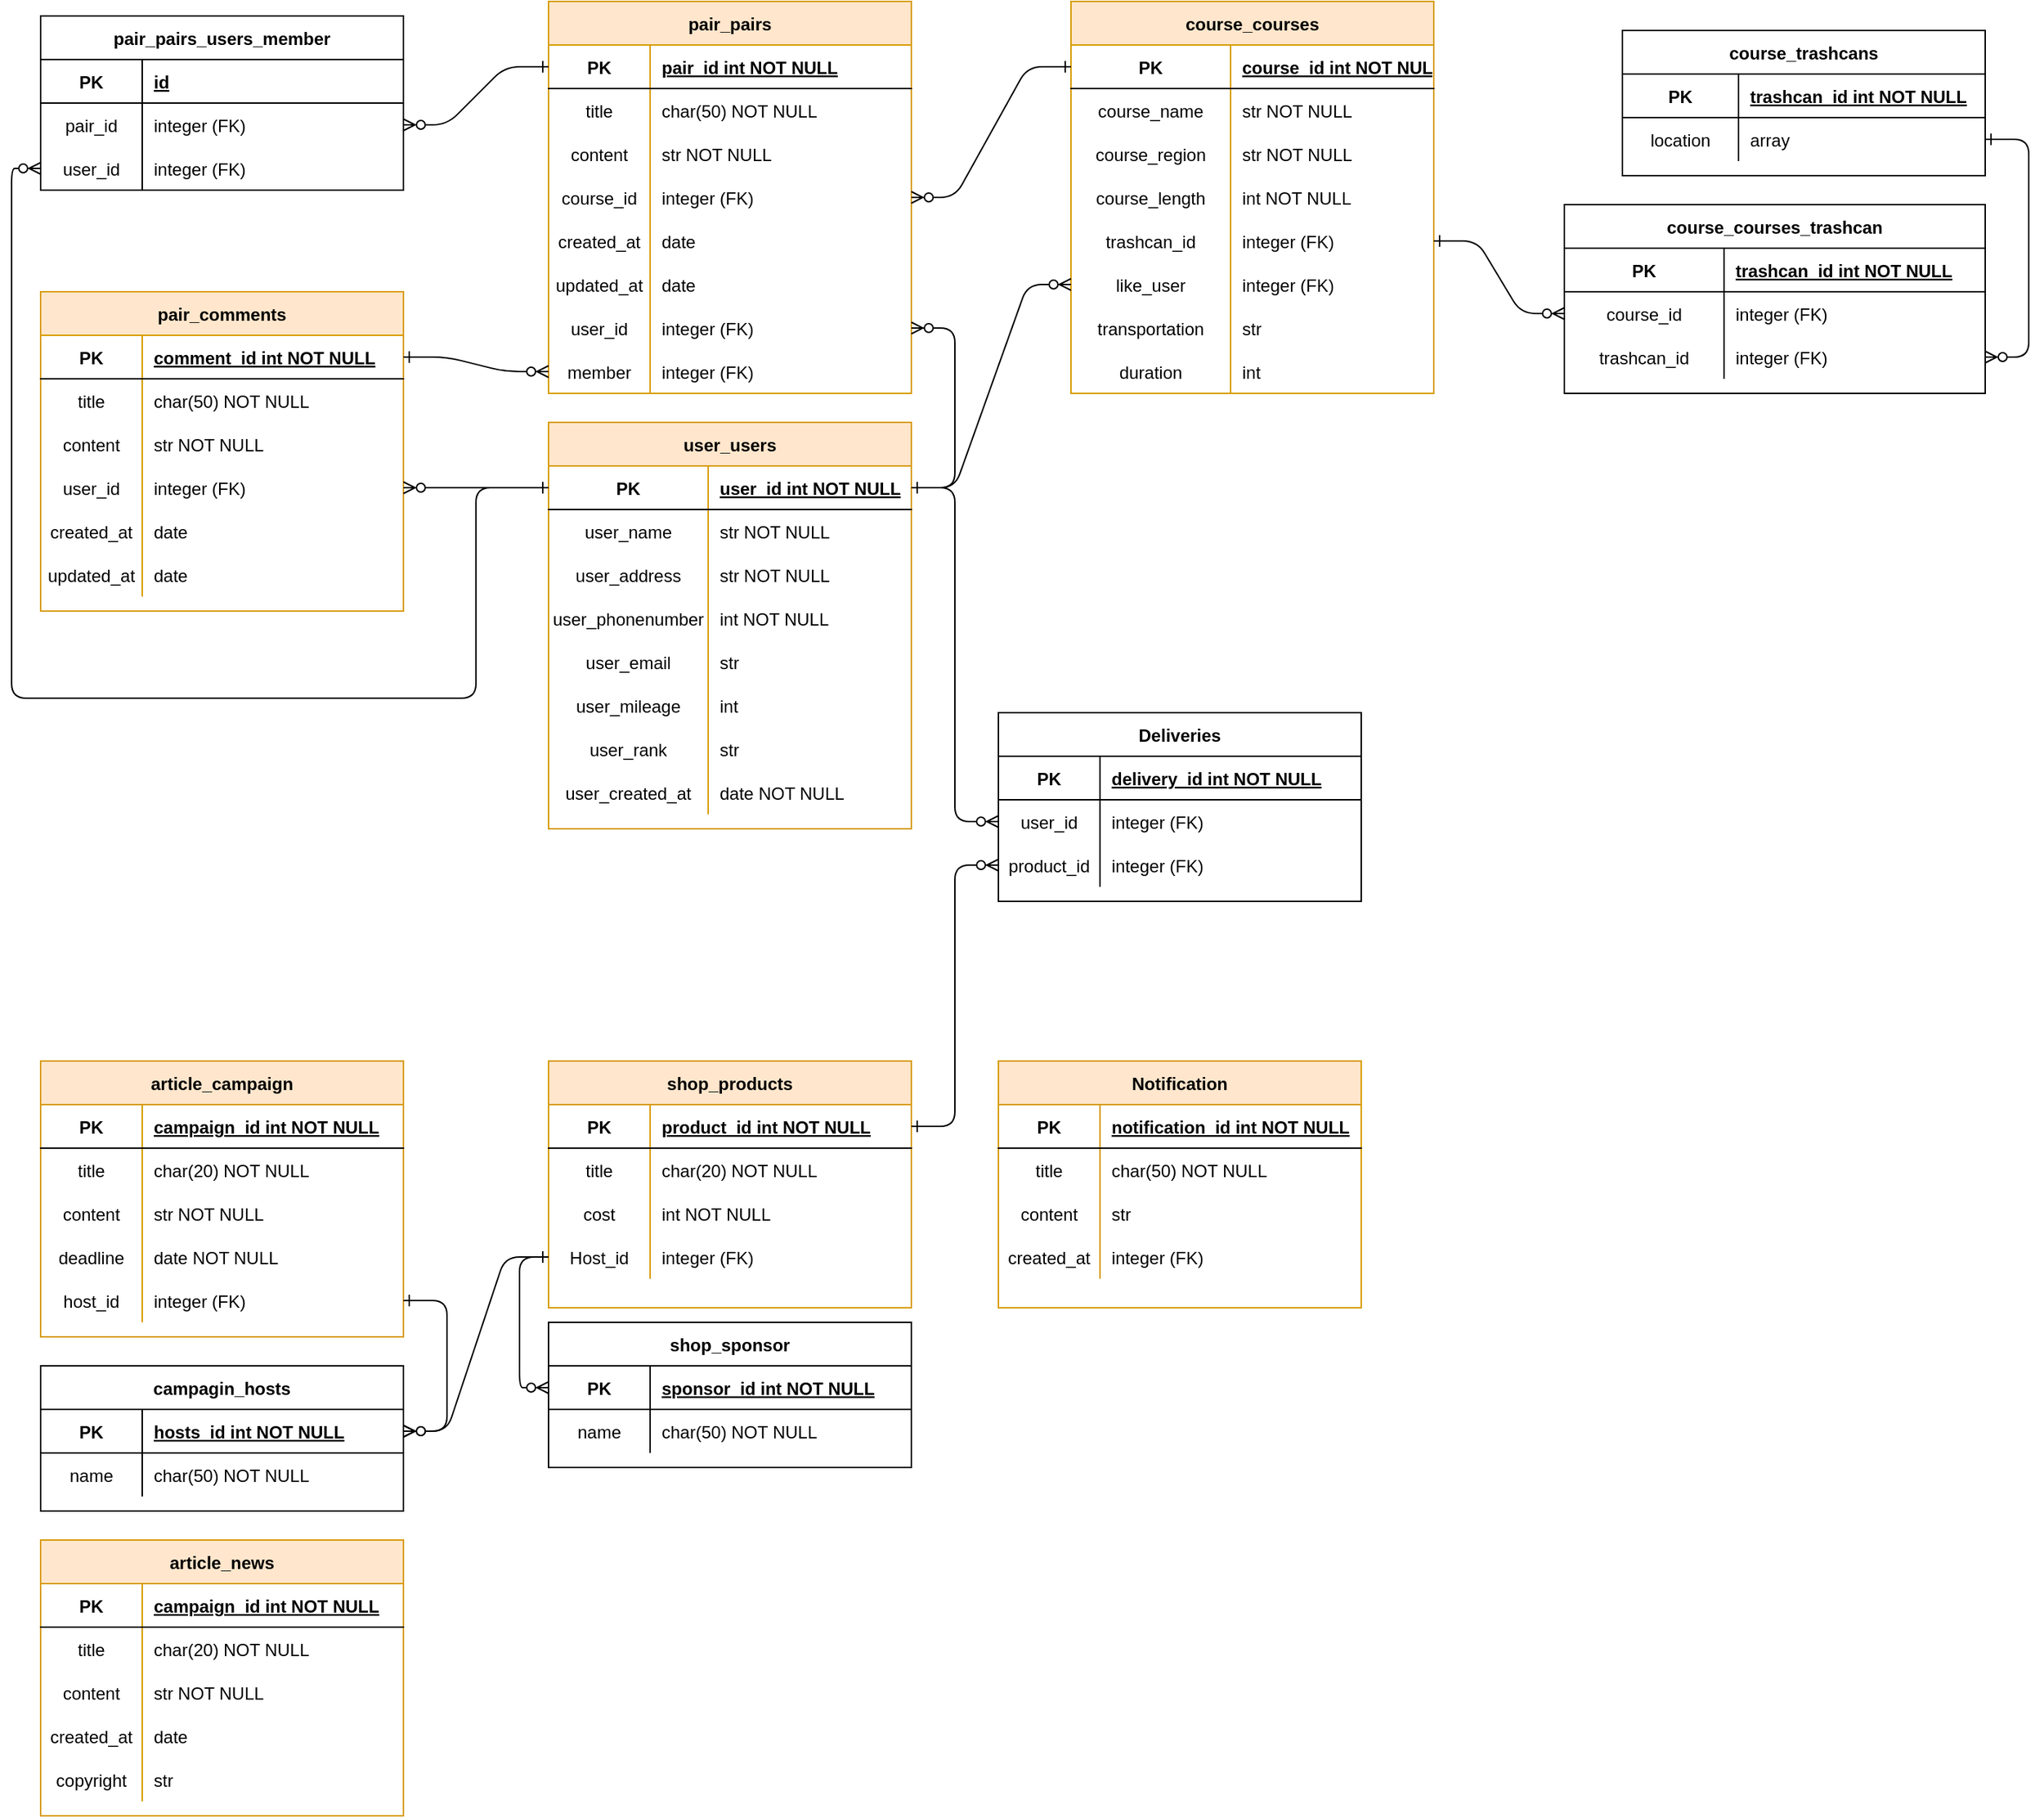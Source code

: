 <mxfile version="20.5.1" type="device"><diagram id="OpjmZYFEECx3OPf03LfB" name="Page-1"><mxGraphModel dx="1778" dy="953" grid="1" gridSize="10" guides="1" tooltips="1" connect="1" arrows="1" fold="1" page="1" pageScale="1" pageWidth="827" pageHeight="1169" math="0" shadow="0"><root><mxCell id="0"/><mxCell id="1" parent="0"/><mxCell id="dArjcJ4S8G7eDoWM4hxV-1" value="course_courses" style="shape=table;startSize=30;container=1;collapsible=1;childLayout=tableLayout;fixedRows=1;rowLines=0;fontStyle=1;align=center;resizeLast=1;fillColor=#ffe6cc;strokeColor=#d79b00;" parent="1" vertex="1"><mxGeometry x="750" y="30" width="250" height="270" as="geometry"/></mxCell><mxCell id="dArjcJ4S8G7eDoWM4hxV-2" value="" style="shape=partialRectangle;collapsible=0;dropTarget=0;pointerEvents=0;fillColor=none;points=[[0,0.5],[1,0.5]];portConstraint=eastwest;top=0;left=0;right=0;bottom=1;" parent="dArjcJ4S8G7eDoWM4hxV-1" vertex="1"><mxGeometry y="30" width="250" height="30" as="geometry"/></mxCell><mxCell id="dArjcJ4S8G7eDoWM4hxV-3" value="PK" style="shape=partialRectangle;overflow=hidden;connectable=0;fillColor=none;top=0;left=0;bottom=0;right=0;fontStyle=1;" parent="dArjcJ4S8G7eDoWM4hxV-2" vertex="1"><mxGeometry width="110" height="30" as="geometry"><mxRectangle width="110" height="30" as="alternateBounds"/></mxGeometry></mxCell><mxCell id="dArjcJ4S8G7eDoWM4hxV-4" value="course_id int NOT NULL " style="shape=partialRectangle;overflow=hidden;connectable=0;fillColor=none;top=0;left=0;bottom=0;right=0;align=left;spacingLeft=6;fontStyle=5;" parent="dArjcJ4S8G7eDoWM4hxV-2" vertex="1"><mxGeometry x="110" width="140" height="30" as="geometry"><mxRectangle width="140" height="30" as="alternateBounds"/></mxGeometry></mxCell><mxCell id="dArjcJ4S8G7eDoWM4hxV-5" value="" style="shape=partialRectangle;collapsible=0;dropTarget=0;pointerEvents=0;fillColor=none;points=[[0,0.5],[1,0.5]];portConstraint=eastwest;top=0;left=0;right=0;bottom=0;" parent="dArjcJ4S8G7eDoWM4hxV-1" vertex="1"><mxGeometry y="60" width="250" height="30" as="geometry"/></mxCell><mxCell id="dArjcJ4S8G7eDoWM4hxV-6" value="course_name" style="shape=partialRectangle;overflow=hidden;connectable=0;fillColor=none;top=0;left=0;bottom=0;right=0;" parent="dArjcJ4S8G7eDoWM4hxV-5" vertex="1"><mxGeometry width="110" height="30" as="geometry"><mxRectangle width="110" height="30" as="alternateBounds"/></mxGeometry></mxCell><mxCell id="dArjcJ4S8G7eDoWM4hxV-7" value="str NOT NULL" style="shape=partialRectangle;overflow=hidden;connectable=0;fillColor=none;top=0;left=0;bottom=0;right=0;align=left;spacingLeft=6;" parent="dArjcJ4S8G7eDoWM4hxV-5" vertex="1"><mxGeometry x="110" width="140" height="30" as="geometry"><mxRectangle width="140" height="30" as="alternateBounds"/></mxGeometry></mxCell><mxCell id="dArjcJ4S8G7eDoWM4hxV-8" value="" style="shape=partialRectangle;collapsible=0;dropTarget=0;pointerEvents=0;fillColor=none;points=[[0,0.5],[1,0.5]];portConstraint=eastwest;top=0;left=0;right=0;bottom=0;" parent="dArjcJ4S8G7eDoWM4hxV-1" vertex="1"><mxGeometry y="90" width="250" height="30" as="geometry"/></mxCell><mxCell id="dArjcJ4S8G7eDoWM4hxV-9" value="course_region" style="shape=partialRectangle;overflow=hidden;connectable=0;fillColor=none;top=0;left=0;bottom=0;right=0;" parent="dArjcJ4S8G7eDoWM4hxV-8" vertex="1"><mxGeometry width="110" height="30" as="geometry"><mxRectangle width="110" height="30" as="alternateBounds"/></mxGeometry></mxCell><mxCell id="dArjcJ4S8G7eDoWM4hxV-10" value="str NOT NULL" style="shape=partialRectangle;overflow=hidden;connectable=0;fillColor=none;top=0;left=0;bottom=0;right=0;align=left;spacingLeft=6;" parent="dArjcJ4S8G7eDoWM4hxV-8" vertex="1"><mxGeometry x="110" width="140" height="30" as="geometry"><mxRectangle width="140" height="30" as="alternateBounds"/></mxGeometry></mxCell><mxCell id="dArjcJ4S8G7eDoWM4hxV-11" value="" style="shape=partialRectangle;collapsible=0;dropTarget=0;pointerEvents=0;fillColor=none;points=[[0,0.5],[1,0.5]];portConstraint=eastwest;top=0;left=0;right=0;bottom=0;" parent="dArjcJ4S8G7eDoWM4hxV-1" vertex="1"><mxGeometry y="120" width="250" height="30" as="geometry"/></mxCell><mxCell id="dArjcJ4S8G7eDoWM4hxV-12" value="course_length" style="shape=partialRectangle;overflow=hidden;connectable=0;fillColor=none;top=0;left=0;bottom=0;right=0;" parent="dArjcJ4S8G7eDoWM4hxV-11" vertex="1"><mxGeometry width="110" height="30" as="geometry"><mxRectangle width="110" height="30" as="alternateBounds"/></mxGeometry></mxCell><mxCell id="dArjcJ4S8G7eDoWM4hxV-13" value="int NOT NULL" style="shape=partialRectangle;overflow=hidden;connectable=0;fillColor=none;top=0;left=0;bottom=0;right=0;align=left;spacingLeft=6;" parent="dArjcJ4S8G7eDoWM4hxV-11" vertex="1"><mxGeometry x="110" width="140" height="30" as="geometry"><mxRectangle width="140" height="30" as="alternateBounds"/></mxGeometry></mxCell><mxCell id="dArjcJ4S8G7eDoWM4hxV-14" value="" style="shape=partialRectangle;collapsible=0;dropTarget=0;pointerEvents=0;fillColor=none;points=[[0,0.5],[1,0.5]];portConstraint=eastwest;top=0;left=0;right=0;bottom=0;" parent="dArjcJ4S8G7eDoWM4hxV-1" vertex="1"><mxGeometry y="150" width="250" height="30" as="geometry"/></mxCell><mxCell id="dArjcJ4S8G7eDoWM4hxV-15" value="trashcan_id" style="shape=partialRectangle;overflow=hidden;connectable=0;fillColor=none;top=0;left=0;bottom=0;right=0;" parent="dArjcJ4S8G7eDoWM4hxV-14" vertex="1"><mxGeometry width="110" height="30" as="geometry"><mxRectangle width="110" height="30" as="alternateBounds"/></mxGeometry></mxCell><mxCell id="dArjcJ4S8G7eDoWM4hxV-16" value="integer (FK)" style="shape=partialRectangle;overflow=hidden;connectable=0;fillColor=none;top=0;left=0;bottom=0;right=0;align=left;spacingLeft=6;" parent="dArjcJ4S8G7eDoWM4hxV-14" vertex="1"><mxGeometry x="110" width="140" height="30" as="geometry"><mxRectangle width="140" height="30" as="alternateBounds"/></mxGeometry></mxCell><mxCell id="dArjcJ4S8G7eDoWM4hxV-17" value="" style="shape=partialRectangle;collapsible=0;dropTarget=0;pointerEvents=0;fillColor=none;points=[[0,0.5],[1,0.5]];portConstraint=eastwest;top=0;left=0;right=0;bottom=0;" parent="dArjcJ4S8G7eDoWM4hxV-1" vertex="1"><mxGeometry y="180" width="250" height="30" as="geometry"/></mxCell><mxCell id="dArjcJ4S8G7eDoWM4hxV-18" value="like_user" style="shape=partialRectangle;overflow=hidden;connectable=0;fillColor=none;top=0;left=0;bottom=0;right=0;" parent="dArjcJ4S8G7eDoWM4hxV-17" vertex="1"><mxGeometry width="110" height="30" as="geometry"><mxRectangle width="110" height="30" as="alternateBounds"/></mxGeometry></mxCell><mxCell id="dArjcJ4S8G7eDoWM4hxV-19" value="integer (FK)" style="shape=partialRectangle;overflow=hidden;connectable=0;fillColor=none;top=0;left=0;bottom=0;right=0;align=left;spacingLeft=6;" parent="dArjcJ4S8G7eDoWM4hxV-17" vertex="1"><mxGeometry x="110" width="140" height="30" as="geometry"><mxRectangle width="140" height="30" as="alternateBounds"/></mxGeometry></mxCell><mxCell id="oqXlqKFaG3CAQcPmAH83-1" value="" style="shape=partialRectangle;collapsible=0;dropTarget=0;pointerEvents=0;fillColor=none;points=[[0,0.5],[1,0.5]];portConstraint=eastwest;top=0;left=0;right=0;bottom=0;" vertex="1" parent="dArjcJ4S8G7eDoWM4hxV-1"><mxGeometry y="210" width="250" height="30" as="geometry"/></mxCell><mxCell id="oqXlqKFaG3CAQcPmAH83-2" value="transportation" style="shape=partialRectangle;overflow=hidden;connectable=0;fillColor=none;top=0;left=0;bottom=0;right=0;" vertex="1" parent="oqXlqKFaG3CAQcPmAH83-1"><mxGeometry width="110" height="30" as="geometry"><mxRectangle width="110" height="30" as="alternateBounds"/></mxGeometry></mxCell><mxCell id="oqXlqKFaG3CAQcPmAH83-3" value="str" style="shape=partialRectangle;overflow=hidden;connectable=0;fillColor=none;top=0;left=0;bottom=0;right=0;align=left;spacingLeft=6;" vertex="1" parent="oqXlqKFaG3CAQcPmAH83-1"><mxGeometry x="110" width="140" height="30" as="geometry"><mxRectangle width="140" height="30" as="alternateBounds"/></mxGeometry></mxCell><mxCell id="oqXlqKFaG3CAQcPmAH83-7" value="" style="shape=partialRectangle;collapsible=0;dropTarget=0;pointerEvents=0;fillColor=none;points=[[0,0.5],[1,0.5]];portConstraint=eastwest;top=0;left=0;right=0;bottom=0;" vertex="1" parent="dArjcJ4S8G7eDoWM4hxV-1"><mxGeometry y="240" width="250" height="30" as="geometry"/></mxCell><mxCell id="oqXlqKFaG3CAQcPmAH83-8" value="duration" style="shape=partialRectangle;overflow=hidden;connectable=0;fillColor=none;top=0;left=0;bottom=0;right=0;" vertex="1" parent="oqXlqKFaG3CAQcPmAH83-7"><mxGeometry width="110" height="30" as="geometry"><mxRectangle width="110" height="30" as="alternateBounds"/></mxGeometry></mxCell><mxCell id="oqXlqKFaG3CAQcPmAH83-9" value="int" style="shape=partialRectangle;overflow=hidden;connectable=0;fillColor=none;top=0;left=0;bottom=0;right=0;align=left;spacingLeft=6;" vertex="1" parent="oqXlqKFaG3CAQcPmAH83-7"><mxGeometry x="110" width="140" height="30" as="geometry"><mxRectangle width="140" height="30" as="alternateBounds"/></mxGeometry></mxCell><mxCell id="dArjcJ4S8G7eDoWM4hxV-20" value="shop_products" style="shape=table;startSize=30;container=1;collapsible=1;childLayout=tableLayout;fixedRows=1;rowLines=0;fontStyle=1;align=center;resizeLast=1;fillColor=#ffe6cc;strokeColor=#d79b00;" parent="1" vertex="1"><mxGeometry x="390" y="760" width="250" height="170" as="geometry"><mxRectangle x="770" y="120" width="100" height="30" as="alternateBounds"/></mxGeometry></mxCell><mxCell id="dArjcJ4S8G7eDoWM4hxV-21" value="" style="shape=partialRectangle;collapsible=0;dropTarget=0;pointerEvents=0;fillColor=none;points=[[0,0.5],[1,0.5]];portConstraint=eastwest;top=0;left=0;right=0;bottom=1;" parent="dArjcJ4S8G7eDoWM4hxV-20" vertex="1"><mxGeometry y="30" width="250" height="30" as="geometry"/></mxCell><mxCell id="dArjcJ4S8G7eDoWM4hxV-22" value="PK" style="shape=partialRectangle;overflow=hidden;connectable=0;fillColor=none;top=0;left=0;bottom=0;right=0;fontStyle=1;" parent="dArjcJ4S8G7eDoWM4hxV-21" vertex="1"><mxGeometry width="70" height="30" as="geometry"><mxRectangle width="70" height="30" as="alternateBounds"/></mxGeometry></mxCell><mxCell id="dArjcJ4S8G7eDoWM4hxV-23" value="product_id int NOT NULL " style="shape=partialRectangle;overflow=hidden;connectable=0;fillColor=none;top=0;left=0;bottom=0;right=0;align=left;spacingLeft=6;fontStyle=5;" parent="dArjcJ4S8G7eDoWM4hxV-21" vertex="1"><mxGeometry x="70" width="180" height="30" as="geometry"><mxRectangle width="180" height="30" as="alternateBounds"/></mxGeometry></mxCell><mxCell id="dArjcJ4S8G7eDoWM4hxV-24" value="" style="shape=partialRectangle;collapsible=0;dropTarget=0;pointerEvents=0;fillColor=none;points=[[0,0.5],[1,0.5]];portConstraint=eastwest;top=0;left=0;right=0;bottom=0;" parent="dArjcJ4S8G7eDoWM4hxV-20" vertex="1"><mxGeometry y="60" width="250" height="30" as="geometry"/></mxCell><mxCell id="dArjcJ4S8G7eDoWM4hxV-25" value="title" style="shape=partialRectangle;overflow=hidden;connectable=0;fillColor=none;top=0;left=0;bottom=0;right=0;" parent="dArjcJ4S8G7eDoWM4hxV-24" vertex="1"><mxGeometry width="70" height="30" as="geometry"><mxRectangle width="70" height="30" as="alternateBounds"/></mxGeometry></mxCell><mxCell id="dArjcJ4S8G7eDoWM4hxV-26" value="char(20) NOT NULL" style="shape=partialRectangle;overflow=hidden;connectable=0;fillColor=none;top=0;left=0;bottom=0;right=0;align=left;spacingLeft=6;" parent="dArjcJ4S8G7eDoWM4hxV-24" vertex="1"><mxGeometry x="70" width="180" height="30" as="geometry"><mxRectangle width="180" height="30" as="alternateBounds"/></mxGeometry></mxCell><mxCell id="dArjcJ4S8G7eDoWM4hxV-27" value="" style="shape=partialRectangle;collapsible=0;dropTarget=0;pointerEvents=0;fillColor=none;points=[[0,0.5],[1,0.5]];portConstraint=eastwest;top=0;left=0;right=0;bottom=0;" parent="dArjcJ4S8G7eDoWM4hxV-20" vertex="1"><mxGeometry y="90" width="250" height="30" as="geometry"/></mxCell><mxCell id="dArjcJ4S8G7eDoWM4hxV-28" value="cost" style="shape=partialRectangle;overflow=hidden;connectable=0;fillColor=none;top=0;left=0;bottom=0;right=0;" parent="dArjcJ4S8G7eDoWM4hxV-27" vertex="1"><mxGeometry width="70" height="30" as="geometry"><mxRectangle width="70" height="30" as="alternateBounds"/></mxGeometry></mxCell><mxCell id="dArjcJ4S8G7eDoWM4hxV-29" value="int NOT NULL" style="shape=partialRectangle;overflow=hidden;connectable=0;fillColor=none;top=0;left=0;bottom=0;right=0;align=left;spacingLeft=6;" parent="dArjcJ4S8G7eDoWM4hxV-27" vertex="1"><mxGeometry x="70" width="180" height="30" as="geometry"><mxRectangle width="180" height="30" as="alternateBounds"/></mxGeometry></mxCell><mxCell id="dArjcJ4S8G7eDoWM4hxV-30" value="" style="shape=partialRectangle;collapsible=0;dropTarget=0;pointerEvents=0;fillColor=none;points=[[0,0.5],[1,0.5]];portConstraint=eastwest;top=0;left=0;right=0;bottom=0;" parent="dArjcJ4S8G7eDoWM4hxV-20" vertex="1"><mxGeometry y="120" width="250" height="30" as="geometry"/></mxCell><mxCell id="dArjcJ4S8G7eDoWM4hxV-31" value="Host_id" style="shape=partialRectangle;overflow=hidden;connectable=0;fillColor=none;top=0;left=0;bottom=0;right=0;" parent="dArjcJ4S8G7eDoWM4hxV-30" vertex="1"><mxGeometry width="70" height="30" as="geometry"><mxRectangle width="70" height="30" as="alternateBounds"/></mxGeometry></mxCell><mxCell id="dArjcJ4S8G7eDoWM4hxV-32" value="integer (FK)" style="shape=partialRectangle;overflow=hidden;connectable=0;fillColor=none;top=0;left=0;bottom=0;right=0;align=left;spacingLeft=6;" parent="dArjcJ4S8G7eDoWM4hxV-30" vertex="1"><mxGeometry x="70" width="180" height="30" as="geometry"><mxRectangle width="180" height="30" as="alternateBounds"/></mxGeometry></mxCell><mxCell id="dArjcJ4S8G7eDoWM4hxV-33" value="user_users" style="shape=table;startSize=30;container=1;collapsible=1;childLayout=tableLayout;fixedRows=1;rowLines=0;fontStyle=1;align=center;resizeLast=1;fillColor=#ffe6cc;strokeColor=#d79b00;" parent="1" vertex="1"><mxGeometry x="390" y="320" width="250" height="280" as="geometry"/></mxCell><mxCell id="dArjcJ4S8G7eDoWM4hxV-34" value="" style="shape=partialRectangle;collapsible=0;dropTarget=0;pointerEvents=0;fillColor=none;points=[[0,0.5],[1,0.5]];portConstraint=eastwest;top=0;left=0;right=0;bottom=1;" parent="dArjcJ4S8G7eDoWM4hxV-33" vertex="1"><mxGeometry y="30" width="250" height="30" as="geometry"/></mxCell><mxCell id="dArjcJ4S8G7eDoWM4hxV-35" value="PK" style="shape=partialRectangle;overflow=hidden;connectable=0;fillColor=none;top=0;left=0;bottom=0;right=0;fontStyle=1;" parent="dArjcJ4S8G7eDoWM4hxV-34" vertex="1"><mxGeometry width="110" height="30" as="geometry"><mxRectangle width="110" height="30" as="alternateBounds"/></mxGeometry></mxCell><mxCell id="dArjcJ4S8G7eDoWM4hxV-36" value="user_id int NOT NULL " style="shape=partialRectangle;overflow=hidden;connectable=0;fillColor=none;top=0;left=0;bottom=0;right=0;align=left;spacingLeft=6;fontStyle=5;" parent="dArjcJ4S8G7eDoWM4hxV-34" vertex="1"><mxGeometry x="110" width="140" height="30" as="geometry"><mxRectangle width="140" height="30" as="alternateBounds"/></mxGeometry></mxCell><mxCell id="dArjcJ4S8G7eDoWM4hxV-37" value="" style="shape=partialRectangle;collapsible=0;dropTarget=0;pointerEvents=0;fillColor=none;points=[[0,0.5],[1,0.5]];portConstraint=eastwest;top=0;left=0;right=0;bottom=0;" parent="dArjcJ4S8G7eDoWM4hxV-33" vertex="1"><mxGeometry y="60" width="250" height="30" as="geometry"/></mxCell><mxCell id="dArjcJ4S8G7eDoWM4hxV-38" value="user_name" style="shape=partialRectangle;overflow=hidden;connectable=0;fillColor=none;top=0;left=0;bottom=0;right=0;" parent="dArjcJ4S8G7eDoWM4hxV-37" vertex="1"><mxGeometry width="110" height="30" as="geometry"><mxRectangle width="110" height="30" as="alternateBounds"/></mxGeometry></mxCell><mxCell id="dArjcJ4S8G7eDoWM4hxV-39" value="str NOT NULL" style="shape=partialRectangle;overflow=hidden;connectable=0;fillColor=none;top=0;left=0;bottom=0;right=0;align=left;spacingLeft=6;" parent="dArjcJ4S8G7eDoWM4hxV-37" vertex="1"><mxGeometry x="110" width="140" height="30" as="geometry"><mxRectangle width="140" height="30" as="alternateBounds"/></mxGeometry></mxCell><mxCell id="dArjcJ4S8G7eDoWM4hxV-40" value="" style="shape=partialRectangle;collapsible=0;dropTarget=0;pointerEvents=0;fillColor=none;points=[[0,0.5],[1,0.5]];portConstraint=eastwest;top=0;left=0;right=0;bottom=0;" parent="dArjcJ4S8G7eDoWM4hxV-33" vertex="1"><mxGeometry y="90" width="250" height="30" as="geometry"/></mxCell><mxCell id="dArjcJ4S8G7eDoWM4hxV-41" value="user_address" style="shape=partialRectangle;overflow=hidden;connectable=0;fillColor=none;top=0;left=0;bottom=0;right=0;" parent="dArjcJ4S8G7eDoWM4hxV-40" vertex="1"><mxGeometry width="110" height="30" as="geometry"><mxRectangle width="110" height="30" as="alternateBounds"/></mxGeometry></mxCell><mxCell id="dArjcJ4S8G7eDoWM4hxV-42" value="str NOT NULL" style="shape=partialRectangle;overflow=hidden;connectable=0;fillColor=none;top=0;left=0;bottom=0;right=0;align=left;spacingLeft=6;" parent="dArjcJ4S8G7eDoWM4hxV-40" vertex="1"><mxGeometry x="110" width="140" height="30" as="geometry"><mxRectangle width="140" height="30" as="alternateBounds"/></mxGeometry></mxCell><mxCell id="dArjcJ4S8G7eDoWM4hxV-43" value="" style="shape=partialRectangle;collapsible=0;dropTarget=0;pointerEvents=0;fillColor=none;points=[[0,0.5],[1,0.5]];portConstraint=eastwest;top=0;left=0;right=0;bottom=0;" parent="dArjcJ4S8G7eDoWM4hxV-33" vertex="1"><mxGeometry y="120" width="250" height="30" as="geometry"/></mxCell><mxCell id="dArjcJ4S8G7eDoWM4hxV-44" value="user_phonenumber" style="shape=partialRectangle;overflow=hidden;connectable=0;fillColor=none;top=0;left=0;bottom=0;right=0;" parent="dArjcJ4S8G7eDoWM4hxV-43" vertex="1"><mxGeometry width="110" height="30" as="geometry"><mxRectangle width="110" height="30" as="alternateBounds"/></mxGeometry></mxCell><mxCell id="dArjcJ4S8G7eDoWM4hxV-45" value="int NOT NULL" style="shape=partialRectangle;overflow=hidden;connectable=0;fillColor=none;top=0;left=0;bottom=0;right=0;align=left;spacingLeft=6;" parent="dArjcJ4S8G7eDoWM4hxV-43" vertex="1"><mxGeometry x="110" width="140" height="30" as="geometry"><mxRectangle width="140" height="30" as="alternateBounds"/></mxGeometry></mxCell><mxCell id="dArjcJ4S8G7eDoWM4hxV-46" value="" style="shape=partialRectangle;collapsible=0;dropTarget=0;pointerEvents=0;fillColor=none;points=[[0,0.5],[1,0.5]];portConstraint=eastwest;top=0;left=0;right=0;bottom=0;" parent="dArjcJ4S8G7eDoWM4hxV-33" vertex="1"><mxGeometry y="150" width="250" height="30" as="geometry"/></mxCell><mxCell id="dArjcJ4S8G7eDoWM4hxV-47" value="user_email" style="shape=partialRectangle;overflow=hidden;connectable=0;fillColor=none;top=0;left=0;bottom=0;right=0;" parent="dArjcJ4S8G7eDoWM4hxV-46" vertex="1"><mxGeometry width="110" height="30" as="geometry"><mxRectangle width="110" height="30" as="alternateBounds"/></mxGeometry></mxCell><mxCell id="dArjcJ4S8G7eDoWM4hxV-48" value="str" style="shape=partialRectangle;overflow=hidden;connectable=0;fillColor=none;top=0;left=0;bottom=0;right=0;align=left;spacingLeft=6;" parent="dArjcJ4S8G7eDoWM4hxV-46" vertex="1"><mxGeometry x="110" width="140" height="30" as="geometry"><mxRectangle width="140" height="30" as="alternateBounds"/></mxGeometry></mxCell><mxCell id="dArjcJ4S8G7eDoWM4hxV-49" value="" style="shape=partialRectangle;collapsible=0;dropTarget=0;pointerEvents=0;fillColor=none;points=[[0,0.5],[1,0.5]];portConstraint=eastwest;top=0;left=0;right=0;bottom=0;" parent="dArjcJ4S8G7eDoWM4hxV-33" vertex="1"><mxGeometry y="180" width="250" height="30" as="geometry"/></mxCell><mxCell id="dArjcJ4S8G7eDoWM4hxV-50" value="user_mileage" style="shape=partialRectangle;overflow=hidden;connectable=0;fillColor=none;top=0;left=0;bottom=0;right=0;" parent="dArjcJ4S8G7eDoWM4hxV-49" vertex="1"><mxGeometry width="110" height="30" as="geometry"><mxRectangle width="110" height="30" as="alternateBounds"/></mxGeometry></mxCell><mxCell id="dArjcJ4S8G7eDoWM4hxV-51" value="int" style="shape=partialRectangle;overflow=hidden;connectable=0;fillColor=none;top=0;left=0;bottom=0;right=0;align=left;spacingLeft=6;" parent="dArjcJ4S8G7eDoWM4hxV-49" vertex="1"><mxGeometry x="110" width="140" height="30" as="geometry"><mxRectangle width="140" height="30" as="alternateBounds"/></mxGeometry></mxCell><mxCell id="dArjcJ4S8G7eDoWM4hxV-52" value="" style="shape=partialRectangle;collapsible=0;dropTarget=0;pointerEvents=0;fillColor=none;points=[[0,0.5],[1,0.5]];portConstraint=eastwest;top=0;left=0;right=0;bottom=0;" parent="dArjcJ4S8G7eDoWM4hxV-33" vertex="1"><mxGeometry y="210" width="250" height="30" as="geometry"/></mxCell><mxCell id="dArjcJ4S8G7eDoWM4hxV-53" value="user_rank" style="shape=partialRectangle;overflow=hidden;connectable=0;fillColor=none;top=0;left=0;bottom=0;right=0;" parent="dArjcJ4S8G7eDoWM4hxV-52" vertex="1"><mxGeometry width="110" height="30" as="geometry"><mxRectangle width="110" height="30" as="alternateBounds"/></mxGeometry></mxCell><mxCell id="dArjcJ4S8G7eDoWM4hxV-54" value="str" style="shape=partialRectangle;overflow=hidden;connectable=0;fillColor=none;top=0;left=0;bottom=0;right=0;align=left;spacingLeft=6;" parent="dArjcJ4S8G7eDoWM4hxV-52" vertex="1"><mxGeometry x="110" width="140" height="30" as="geometry"><mxRectangle width="140" height="30" as="alternateBounds"/></mxGeometry></mxCell><mxCell id="dArjcJ4S8G7eDoWM4hxV-55" value="" style="shape=partialRectangle;collapsible=0;dropTarget=0;pointerEvents=0;fillColor=none;points=[[0,0.5],[1,0.5]];portConstraint=eastwest;top=0;left=0;right=0;bottom=0;" parent="dArjcJ4S8G7eDoWM4hxV-33" vertex="1"><mxGeometry y="240" width="250" height="30" as="geometry"/></mxCell><mxCell id="dArjcJ4S8G7eDoWM4hxV-56" value="user_created_at" style="shape=partialRectangle;overflow=hidden;connectable=0;fillColor=none;top=0;left=0;bottom=0;right=0;" parent="dArjcJ4S8G7eDoWM4hxV-55" vertex="1"><mxGeometry width="110" height="30" as="geometry"><mxRectangle width="110" height="30" as="alternateBounds"/></mxGeometry></mxCell><mxCell id="dArjcJ4S8G7eDoWM4hxV-57" value="date NOT NULL" style="shape=partialRectangle;overflow=hidden;connectable=0;fillColor=none;top=0;left=0;bottom=0;right=0;align=left;spacingLeft=6;" parent="dArjcJ4S8G7eDoWM4hxV-55" vertex="1"><mxGeometry x="110" width="140" height="30" as="geometry"><mxRectangle width="140" height="30" as="alternateBounds"/></mxGeometry></mxCell><mxCell id="dArjcJ4S8G7eDoWM4hxV-58" value="pair_pairs" style="shape=table;startSize=30;container=1;collapsible=1;childLayout=tableLayout;fixedRows=1;rowLines=0;fontStyle=1;align=center;resizeLast=1;fillColor=#ffe6cc;strokeColor=#d79b00;" parent="1" vertex="1"><mxGeometry x="390" y="30" width="250" height="270" as="geometry"><mxRectangle x="770" y="120" width="100" height="30" as="alternateBounds"/></mxGeometry></mxCell><mxCell id="dArjcJ4S8G7eDoWM4hxV-59" value="" style="shape=partialRectangle;collapsible=0;dropTarget=0;pointerEvents=0;fillColor=none;points=[[0,0.5],[1,0.5]];portConstraint=eastwest;top=0;left=0;right=0;bottom=1;" parent="dArjcJ4S8G7eDoWM4hxV-58" vertex="1"><mxGeometry y="30" width="250" height="30" as="geometry"/></mxCell><mxCell id="dArjcJ4S8G7eDoWM4hxV-60" value="PK" style="shape=partialRectangle;overflow=hidden;connectable=0;fillColor=none;top=0;left=0;bottom=0;right=0;fontStyle=1;" parent="dArjcJ4S8G7eDoWM4hxV-59" vertex="1"><mxGeometry width="70" height="30" as="geometry"><mxRectangle width="70" height="30" as="alternateBounds"/></mxGeometry></mxCell><mxCell id="dArjcJ4S8G7eDoWM4hxV-61" value="pair_id int NOT NULL " style="shape=partialRectangle;overflow=hidden;connectable=0;fillColor=none;top=0;left=0;bottom=0;right=0;align=left;spacingLeft=6;fontStyle=5;" parent="dArjcJ4S8G7eDoWM4hxV-59" vertex="1"><mxGeometry x="70" width="180" height="30" as="geometry"><mxRectangle width="180" height="30" as="alternateBounds"/></mxGeometry></mxCell><mxCell id="dArjcJ4S8G7eDoWM4hxV-62" value="" style="shape=partialRectangle;collapsible=0;dropTarget=0;pointerEvents=0;fillColor=none;points=[[0,0.5],[1,0.5]];portConstraint=eastwest;top=0;left=0;right=0;bottom=0;" parent="dArjcJ4S8G7eDoWM4hxV-58" vertex="1"><mxGeometry y="60" width="250" height="30" as="geometry"/></mxCell><mxCell id="dArjcJ4S8G7eDoWM4hxV-63" value="title" style="shape=partialRectangle;overflow=hidden;connectable=0;fillColor=none;top=0;left=0;bottom=0;right=0;" parent="dArjcJ4S8G7eDoWM4hxV-62" vertex="1"><mxGeometry width="70" height="30" as="geometry"><mxRectangle width="70" height="30" as="alternateBounds"/></mxGeometry></mxCell><mxCell id="dArjcJ4S8G7eDoWM4hxV-64" value="char(50) NOT NULL" style="shape=partialRectangle;overflow=hidden;connectable=0;fillColor=none;top=0;left=0;bottom=0;right=0;align=left;spacingLeft=6;" parent="dArjcJ4S8G7eDoWM4hxV-62" vertex="1"><mxGeometry x="70" width="180" height="30" as="geometry"><mxRectangle width="180" height="30" as="alternateBounds"/></mxGeometry></mxCell><mxCell id="dArjcJ4S8G7eDoWM4hxV-65" value="" style="shape=partialRectangle;collapsible=0;dropTarget=0;pointerEvents=0;fillColor=none;points=[[0,0.5],[1,0.5]];portConstraint=eastwest;top=0;left=0;right=0;bottom=0;" parent="dArjcJ4S8G7eDoWM4hxV-58" vertex="1"><mxGeometry y="90" width="250" height="30" as="geometry"/></mxCell><mxCell id="dArjcJ4S8G7eDoWM4hxV-66" value="content" style="shape=partialRectangle;overflow=hidden;connectable=0;fillColor=none;top=0;left=0;bottom=0;right=0;" parent="dArjcJ4S8G7eDoWM4hxV-65" vertex="1"><mxGeometry width="70" height="30" as="geometry"><mxRectangle width="70" height="30" as="alternateBounds"/></mxGeometry></mxCell><mxCell id="dArjcJ4S8G7eDoWM4hxV-67" value="str NOT NULL" style="shape=partialRectangle;overflow=hidden;connectable=0;fillColor=none;top=0;left=0;bottom=0;right=0;align=left;spacingLeft=6;" parent="dArjcJ4S8G7eDoWM4hxV-65" vertex="1"><mxGeometry x="70" width="180" height="30" as="geometry"><mxRectangle width="180" height="30" as="alternateBounds"/></mxGeometry></mxCell><mxCell id="dArjcJ4S8G7eDoWM4hxV-74" value="" style="shape=partialRectangle;collapsible=0;dropTarget=0;pointerEvents=0;fillColor=none;points=[[0,0.5],[1,0.5]];portConstraint=eastwest;top=0;left=0;right=0;bottom=0;" parent="dArjcJ4S8G7eDoWM4hxV-58" vertex="1"><mxGeometry y="120" width="250" height="30" as="geometry"/></mxCell><mxCell id="dArjcJ4S8G7eDoWM4hxV-75" value="course_id" style="shape=partialRectangle;overflow=hidden;connectable=0;fillColor=none;top=0;left=0;bottom=0;right=0;" parent="dArjcJ4S8G7eDoWM4hxV-74" vertex="1"><mxGeometry width="70" height="30" as="geometry"><mxRectangle width="70" height="30" as="alternateBounds"/></mxGeometry></mxCell><mxCell id="dArjcJ4S8G7eDoWM4hxV-76" value="integer (FK)" style="shape=partialRectangle;overflow=hidden;connectable=0;fillColor=none;top=0;left=0;bottom=0;right=0;align=left;spacingLeft=6;" parent="dArjcJ4S8G7eDoWM4hxV-74" vertex="1"><mxGeometry x="70" width="180" height="30" as="geometry"><mxRectangle width="180" height="30" as="alternateBounds"/></mxGeometry></mxCell><mxCell id="dArjcJ4S8G7eDoWM4hxV-71" value="" style="shape=partialRectangle;collapsible=0;dropTarget=0;pointerEvents=0;fillColor=none;points=[[0,0.5],[1,0.5]];portConstraint=eastwest;top=0;left=0;right=0;bottom=0;" parent="dArjcJ4S8G7eDoWM4hxV-58" vertex="1"><mxGeometry y="150" width="250" height="30" as="geometry"/></mxCell><mxCell id="dArjcJ4S8G7eDoWM4hxV-72" value="created_at" style="shape=partialRectangle;overflow=hidden;connectable=0;fillColor=none;top=0;left=0;bottom=0;right=0;" parent="dArjcJ4S8G7eDoWM4hxV-71" vertex="1"><mxGeometry width="70" height="30" as="geometry"><mxRectangle width="70" height="30" as="alternateBounds"/></mxGeometry></mxCell><mxCell id="dArjcJ4S8G7eDoWM4hxV-73" value="date" style="shape=partialRectangle;overflow=hidden;connectable=0;fillColor=none;top=0;left=0;bottom=0;right=0;align=left;spacingLeft=6;" parent="dArjcJ4S8G7eDoWM4hxV-71" vertex="1"><mxGeometry x="70" width="180" height="30" as="geometry"><mxRectangle width="180" height="30" as="alternateBounds"/></mxGeometry></mxCell><mxCell id="dArjcJ4S8G7eDoWM4hxV-161" value="" style="shape=partialRectangle;collapsible=0;dropTarget=0;pointerEvents=0;fillColor=none;points=[[0,0.5],[1,0.5]];portConstraint=eastwest;top=0;left=0;right=0;bottom=0;" parent="dArjcJ4S8G7eDoWM4hxV-58" vertex="1"><mxGeometry y="180" width="250" height="30" as="geometry"/></mxCell><mxCell id="dArjcJ4S8G7eDoWM4hxV-162" value="updated_at" style="shape=partialRectangle;overflow=hidden;connectable=0;fillColor=none;top=0;left=0;bottom=0;right=0;" parent="dArjcJ4S8G7eDoWM4hxV-161" vertex="1"><mxGeometry width="70" height="30" as="geometry"><mxRectangle width="70" height="30" as="alternateBounds"/></mxGeometry></mxCell><mxCell id="dArjcJ4S8G7eDoWM4hxV-163" value="date" style="shape=partialRectangle;overflow=hidden;connectable=0;fillColor=none;top=0;left=0;bottom=0;right=0;align=left;spacingLeft=6;" parent="dArjcJ4S8G7eDoWM4hxV-161" vertex="1"><mxGeometry x="70" width="180" height="30" as="geometry"><mxRectangle width="180" height="30" as="alternateBounds"/></mxGeometry></mxCell><mxCell id="dArjcJ4S8G7eDoWM4hxV-68" value="" style="shape=partialRectangle;collapsible=0;dropTarget=0;pointerEvents=0;fillColor=none;points=[[0,0.5],[1,0.5]];portConstraint=eastwest;top=0;left=0;right=0;bottom=0;" parent="dArjcJ4S8G7eDoWM4hxV-58" vertex="1"><mxGeometry y="210" width="250" height="30" as="geometry"/></mxCell><mxCell id="dArjcJ4S8G7eDoWM4hxV-69" value="user_id" style="shape=partialRectangle;overflow=hidden;connectable=0;fillColor=none;top=0;left=0;bottom=0;right=0;" parent="dArjcJ4S8G7eDoWM4hxV-68" vertex="1"><mxGeometry width="70" height="30" as="geometry"><mxRectangle width="70" height="30" as="alternateBounds"/></mxGeometry></mxCell><mxCell id="dArjcJ4S8G7eDoWM4hxV-70" value="integer (FK)" style="shape=partialRectangle;overflow=hidden;connectable=0;fillColor=none;top=0;left=0;bottom=0;right=0;align=left;spacingLeft=6;" parent="dArjcJ4S8G7eDoWM4hxV-68" vertex="1"><mxGeometry x="70" width="180" height="30" as="geometry"><mxRectangle width="180" height="30" as="alternateBounds"/></mxGeometry></mxCell><mxCell id="oqXlqKFaG3CAQcPmAH83-4" value="" style="shape=partialRectangle;collapsible=0;dropTarget=0;pointerEvents=0;fillColor=none;points=[[0,0.5],[1,0.5]];portConstraint=eastwest;top=0;left=0;right=0;bottom=0;" vertex="1" parent="dArjcJ4S8G7eDoWM4hxV-58"><mxGeometry y="240" width="250" height="30" as="geometry"/></mxCell><mxCell id="oqXlqKFaG3CAQcPmAH83-5" value="member" style="shape=partialRectangle;overflow=hidden;connectable=0;fillColor=none;top=0;left=0;bottom=0;right=0;" vertex="1" parent="oqXlqKFaG3CAQcPmAH83-4"><mxGeometry width="70" height="30" as="geometry"><mxRectangle width="70" height="30" as="alternateBounds"/></mxGeometry></mxCell><mxCell id="oqXlqKFaG3CAQcPmAH83-6" value="integer (FK)" style="shape=partialRectangle;overflow=hidden;connectable=0;fillColor=none;top=0;left=0;bottom=0;right=0;align=left;spacingLeft=6;" vertex="1" parent="oqXlqKFaG3CAQcPmAH83-4"><mxGeometry x="70" width="180" height="30" as="geometry"><mxRectangle width="180" height="30" as="alternateBounds"/></mxGeometry></mxCell><mxCell id="dArjcJ4S8G7eDoWM4hxV-77" value="" style="edgeStyle=entityRelationEdgeStyle;endArrow=ERzeroToMany;startArrow=ERone;endFill=1;startFill=0;" parent="1" source="dArjcJ4S8G7eDoWM4hxV-34" target="dArjcJ4S8G7eDoWM4hxV-17" edge="1"><mxGeometry width="100" height="100" relative="1" as="geometry"><mxPoint x="640" y="210" as="sourcePoint"/><mxPoint x="720" y="240" as="targetPoint"/></mxGeometry></mxCell><mxCell id="dArjcJ4S8G7eDoWM4hxV-78" value="" style="edgeStyle=entityRelationEdgeStyle;endArrow=ERzeroToMany;startArrow=ERone;endFill=1;startFill=0;" parent="1" source="dArjcJ4S8G7eDoWM4hxV-21" target="dArjcJ4S8G7eDoWM4hxV-115" edge="1"><mxGeometry width="100" height="100" relative="1" as="geometry"><mxPoint x="680" y="610" as="sourcePoint"/><mxPoint x="740" y="555" as="targetPoint"/></mxGeometry></mxCell><mxCell id="dArjcJ4S8G7eDoWM4hxV-79" value="article_campaign" style="shape=table;startSize=30;container=1;collapsible=1;childLayout=tableLayout;fixedRows=1;rowLines=0;fontStyle=1;align=center;resizeLast=1;fillColor=#ffe6cc;strokeColor=#d79b00;" parent="1" vertex="1"><mxGeometry x="40" y="760" width="250" height="190" as="geometry"><mxRectangle x="770" y="120" width="100" height="30" as="alternateBounds"/></mxGeometry></mxCell><mxCell id="dArjcJ4S8G7eDoWM4hxV-80" value="" style="shape=partialRectangle;collapsible=0;dropTarget=0;pointerEvents=0;fillColor=none;points=[[0,0.5],[1,0.5]];portConstraint=eastwest;top=0;left=0;right=0;bottom=1;" parent="dArjcJ4S8G7eDoWM4hxV-79" vertex="1"><mxGeometry y="30" width="250" height="30" as="geometry"/></mxCell><mxCell id="dArjcJ4S8G7eDoWM4hxV-81" value="PK" style="shape=partialRectangle;overflow=hidden;connectable=0;fillColor=none;top=0;left=0;bottom=0;right=0;fontStyle=1;" parent="dArjcJ4S8G7eDoWM4hxV-80" vertex="1"><mxGeometry width="70" height="30" as="geometry"><mxRectangle width="70" height="30" as="alternateBounds"/></mxGeometry></mxCell><mxCell id="dArjcJ4S8G7eDoWM4hxV-82" value="campaign_id int NOT NULL " style="shape=partialRectangle;overflow=hidden;connectable=0;fillColor=none;top=0;left=0;bottom=0;right=0;align=left;spacingLeft=6;fontStyle=5;" parent="dArjcJ4S8G7eDoWM4hxV-80" vertex="1"><mxGeometry x="70" width="180" height="30" as="geometry"><mxRectangle width="180" height="30" as="alternateBounds"/></mxGeometry></mxCell><mxCell id="dArjcJ4S8G7eDoWM4hxV-83" value="" style="shape=partialRectangle;collapsible=0;dropTarget=0;pointerEvents=0;fillColor=none;points=[[0,0.5],[1,0.5]];portConstraint=eastwest;top=0;left=0;right=0;bottom=0;" parent="dArjcJ4S8G7eDoWM4hxV-79" vertex="1"><mxGeometry y="60" width="250" height="30" as="geometry"/></mxCell><mxCell id="dArjcJ4S8G7eDoWM4hxV-84" value="title" style="shape=partialRectangle;overflow=hidden;connectable=0;fillColor=none;top=0;left=0;bottom=0;right=0;" parent="dArjcJ4S8G7eDoWM4hxV-83" vertex="1"><mxGeometry width="70" height="30" as="geometry"><mxRectangle width="70" height="30" as="alternateBounds"/></mxGeometry></mxCell><mxCell id="dArjcJ4S8G7eDoWM4hxV-85" value="char(20) NOT NULL" style="shape=partialRectangle;overflow=hidden;connectable=0;fillColor=none;top=0;left=0;bottom=0;right=0;align=left;spacingLeft=6;" parent="dArjcJ4S8G7eDoWM4hxV-83" vertex="1"><mxGeometry x="70" width="180" height="30" as="geometry"><mxRectangle width="180" height="30" as="alternateBounds"/></mxGeometry></mxCell><mxCell id="dArjcJ4S8G7eDoWM4hxV-86" value="" style="shape=partialRectangle;collapsible=0;dropTarget=0;pointerEvents=0;fillColor=none;points=[[0,0.5],[1,0.5]];portConstraint=eastwest;top=0;left=0;right=0;bottom=0;" parent="dArjcJ4S8G7eDoWM4hxV-79" vertex="1"><mxGeometry y="90" width="250" height="30" as="geometry"/></mxCell><mxCell id="dArjcJ4S8G7eDoWM4hxV-87" value="content" style="shape=partialRectangle;overflow=hidden;connectable=0;fillColor=none;top=0;left=0;bottom=0;right=0;" parent="dArjcJ4S8G7eDoWM4hxV-86" vertex="1"><mxGeometry width="70" height="30" as="geometry"><mxRectangle width="70" height="30" as="alternateBounds"/></mxGeometry></mxCell><mxCell id="dArjcJ4S8G7eDoWM4hxV-88" value="str NOT NULL" style="shape=partialRectangle;overflow=hidden;connectable=0;fillColor=none;top=0;left=0;bottom=0;right=0;align=left;spacingLeft=6;" parent="dArjcJ4S8G7eDoWM4hxV-86" vertex="1"><mxGeometry x="70" width="180" height="30" as="geometry"><mxRectangle width="180" height="30" as="alternateBounds"/></mxGeometry></mxCell><mxCell id="dArjcJ4S8G7eDoWM4hxV-89" value="" style="shape=partialRectangle;collapsible=0;dropTarget=0;pointerEvents=0;fillColor=none;points=[[0,0.5],[1,0.5]];portConstraint=eastwest;top=0;left=0;right=0;bottom=0;" parent="dArjcJ4S8G7eDoWM4hxV-79" vertex="1"><mxGeometry y="120" width="250" height="30" as="geometry"/></mxCell><mxCell id="dArjcJ4S8G7eDoWM4hxV-90" value="deadline" style="shape=partialRectangle;overflow=hidden;connectable=0;fillColor=none;top=0;left=0;bottom=0;right=0;" parent="dArjcJ4S8G7eDoWM4hxV-89" vertex="1"><mxGeometry width="70" height="30" as="geometry"><mxRectangle width="70" height="30" as="alternateBounds"/></mxGeometry></mxCell><mxCell id="dArjcJ4S8G7eDoWM4hxV-91" value="date NOT NULL" style="shape=partialRectangle;overflow=hidden;connectable=0;fillColor=none;top=0;left=0;bottom=0;right=0;align=left;spacingLeft=6;" parent="dArjcJ4S8G7eDoWM4hxV-89" vertex="1"><mxGeometry x="70" width="180" height="30" as="geometry"><mxRectangle width="180" height="30" as="alternateBounds"/></mxGeometry></mxCell><mxCell id="dArjcJ4S8G7eDoWM4hxV-92" value="" style="shape=partialRectangle;collapsible=0;dropTarget=0;pointerEvents=0;fillColor=none;points=[[0,0.5],[1,0.5]];portConstraint=eastwest;top=0;left=0;right=0;bottom=0;" parent="dArjcJ4S8G7eDoWM4hxV-79" vertex="1"><mxGeometry y="150" width="250" height="30" as="geometry"/></mxCell><mxCell id="dArjcJ4S8G7eDoWM4hxV-93" value="host_id" style="shape=partialRectangle;overflow=hidden;connectable=0;fillColor=none;top=0;left=0;bottom=0;right=0;" parent="dArjcJ4S8G7eDoWM4hxV-92" vertex="1"><mxGeometry width="70" height="30" as="geometry"><mxRectangle width="70" height="30" as="alternateBounds"/></mxGeometry></mxCell><mxCell id="dArjcJ4S8G7eDoWM4hxV-94" value="integer (FK)" style="shape=partialRectangle;overflow=hidden;connectable=0;fillColor=none;top=0;left=0;bottom=0;right=0;align=left;spacingLeft=6;" parent="dArjcJ4S8G7eDoWM4hxV-92" vertex="1"><mxGeometry x="70" width="180" height="30" as="geometry"><mxRectangle width="180" height="30" as="alternateBounds"/></mxGeometry></mxCell><mxCell id="dArjcJ4S8G7eDoWM4hxV-95" value="pair_pairs_users_member" style="shape=table;startSize=30;container=1;collapsible=1;childLayout=tableLayout;fixedRows=1;rowLines=0;fontStyle=1;align=center;resizeLast=1;" parent="1" vertex="1"><mxGeometry x="40" y="40" width="250" height="120" as="geometry"><mxRectangle x="770" y="120" width="100" height="30" as="alternateBounds"/></mxGeometry></mxCell><mxCell id="dArjcJ4S8G7eDoWM4hxV-96" value="" style="shape=partialRectangle;collapsible=0;dropTarget=0;pointerEvents=0;fillColor=none;points=[[0,0.5],[1,0.5]];portConstraint=eastwest;top=0;left=0;right=0;bottom=1;" parent="dArjcJ4S8G7eDoWM4hxV-95" vertex="1"><mxGeometry y="30" width="250" height="30" as="geometry"/></mxCell><mxCell id="dArjcJ4S8G7eDoWM4hxV-97" value="PK" style="shape=partialRectangle;overflow=hidden;connectable=0;fillColor=none;top=0;left=0;bottom=0;right=0;fontStyle=1;" parent="dArjcJ4S8G7eDoWM4hxV-96" vertex="1"><mxGeometry width="70" height="30" as="geometry"><mxRectangle width="70" height="30" as="alternateBounds"/></mxGeometry></mxCell><mxCell id="dArjcJ4S8G7eDoWM4hxV-98" value="id" style="shape=partialRectangle;overflow=hidden;connectable=0;fillColor=none;top=0;left=0;bottom=0;right=0;align=left;spacingLeft=6;fontStyle=5;" parent="dArjcJ4S8G7eDoWM4hxV-96" vertex="1"><mxGeometry x="70" width="180" height="30" as="geometry"><mxRectangle width="180" height="30" as="alternateBounds"/></mxGeometry></mxCell><mxCell id="dArjcJ4S8G7eDoWM4hxV-99" value="" style="shape=partialRectangle;collapsible=0;dropTarget=0;pointerEvents=0;fillColor=none;points=[[0,0.5],[1,0.5]];portConstraint=eastwest;top=0;left=0;right=0;bottom=0;" parent="dArjcJ4S8G7eDoWM4hxV-95" vertex="1"><mxGeometry y="60" width="250" height="30" as="geometry"/></mxCell><mxCell id="dArjcJ4S8G7eDoWM4hxV-100" value="pair_id" style="shape=partialRectangle;overflow=hidden;connectable=0;fillColor=none;top=0;left=0;bottom=0;right=0;" parent="dArjcJ4S8G7eDoWM4hxV-99" vertex="1"><mxGeometry width="70" height="30" as="geometry"><mxRectangle width="70" height="30" as="alternateBounds"/></mxGeometry></mxCell><mxCell id="dArjcJ4S8G7eDoWM4hxV-101" value="integer (FK)" style="shape=partialRectangle;overflow=hidden;connectable=0;fillColor=none;top=0;left=0;bottom=0;right=0;align=left;spacingLeft=6;" parent="dArjcJ4S8G7eDoWM4hxV-99" vertex="1"><mxGeometry x="70" width="180" height="30" as="geometry"><mxRectangle width="180" height="30" as="alternateBounds"/></mxGeometry></mxCell><mxCell id="dArjcJ4S8G7eDoWM4hxV-102" value="" style="shape=partialRectangle;collapsible=0;dropTarget=0;pointerEvents=0;fillColor=none;points=[[0,0.5],[1,0.5]];portConstraint=eastwest;top=0;left=0;right=0;bottom=0;" parent="dArjcJ4S8G7eDoWM4hxV-95" vertex="1"><mxGeometry y="90" width="250" height="30" as="geometry"/></mxCell><mxCell id="dArjcJ4S8G7eDoWM4hxV-103" value="user_id" style="shape=partialRectangle;overflow=hidden;connectable=0;fillColor=none;top=0;left=0;bottom=0;right=0;" parent="dArjcJ4S8G7eDoWM4hxV-102" vertex="1"><mxGeometry width="70" height="30" as="geometry"><mxRectangle width="70" height="30" as="alternateBounds"/></mxGeometry></mxCell><mxCell id="dArjcJ4S8G7eDoWM4hxV-104" value="integer (FK)" style="shape=partialRectangle;overflow=hidden;connectable=0;fillColor=none;top=0;left=0;bottom=0;right=0;align=left;spacingLeft=6;" parent="dArjcJ4S8G7eDoWM4hxV-102" vertex="1"><mxGeometry x="70" width="180" height="30" as="geometry"><mxRectangle width="180" height="30" as="alternateBounds"/></mxGeometry></mxCell><mxCell id="dArjcJ4S8G7eDoWM4hxV-106" value="" style="edgeStyle=entityRelationEdgeStyle;endArrow=ERzeroToMany;startArrow=ERone;endFill=1;startFill=0;exitX=0;exitY=0.5;exitDx=0;exitDy=0;" parent="1" source="dArjcJ4S8G7eDoWM4hxV-59" target="dArjcJ4S8G7eDoWM4hxV-99" edge="1"><mxGeometry width="100" height="100" relative="1" as="geometry"><mxPoint x="660" y="385.0" as="sourcePoint"/><mxPoint x="750" y="385.0" as="targetPoint"/></mxGeometry></mxCell><mxCell id="dArjcJ4S8G7eDoWM4hxV-108" value="Deliveries" style="shape=table;startSize=30;container=1;collapsible=1;childLayout=tableLayout;fixedRows=1;rowLines=0;fontStyle=1;align=center;resizeLast=1;" parent="1" vertex="1"><mxGeometry x="700" y="520" width="250" height="130" as="geometry"><mxRectangle x="770" y="120" width="100" height="30" as="alternateBounds"/></mxGeometry></mxCell><mxCell id="dArjcJ4S8G7eDoWM4hxV-109" value="" style="shape=partialRectangle;collapsible=0;dropTarget=0;pointerEvents=0;fillColor=none;points=[[0,0.5],[1,0.5]];portConstraint=eastwest;top=0;left=0;right=0;bottom=1;" parent="dArjcJ4S8G7eDoWM4hxV-108" vertex="1"><mxGeometry y="30" width="250" height="30" as="geometry"/></mxCell><mxCell id="dArjcJ4S8G7eDoWM4hxV-110" value="PK" style="shape=partialRectangle;overflow=hidden;connectable=0;fillColor=none;top=0;left=0;bottom=0;right=0;fontStyle=1;" parent="dArjcJ4S8G7eDoWM4hxV-109" vertex="1"><mxGeometry width="70" height="30" as="geometry"><mxRectangle width="70" height="30" as="alternateBounds"/></mxGeometry></mxCell><mxCell id="dArjcJ4S8G7eDoWM4hxV-111" value="delivery_id int NOT NULL " style="shape=partialRectangle;overflow=hidden;connectable=0;fillColor=none;top=0;left=0;bottom=0;right=0;align=left;spacingLeft=6;fontStyle=5;" parent="dArjcJ4S8G7eDoWM4hxV-109" vertex="1"><mxGeometry x="70" width="180" height="30" as="geometry"><mxRectangle width="180" height="30" as="alternateBounds"/></mxGeometry></mxCell><mxCell id="dArjcJ4S8G7eDoWM4hxV-112" value="" style="shape=partialRectangle;collapsible=0;dropTarget=0;pointerEvents=0;fillColor=none;points=[[0,0.5],[1,0.5]];portConstraint=eastwest;top=0;left=0;right=0;bottom=0;" parent="dArjcJ4S8G7eDoWM4hxV-108" vertex="1"><mxGeometry y="60" width="250" height="30" as="geometry"/></mxCell><mxCell id="dArjcJ4S8G7eDoWM4hxV-113" value="user_id" style="shape=partialRectangle;overflow=hidden;connectable=0;fillColor=none;top=0;left=0;bottom=0;right=0;" parent="dArjcJ4S8G7eDoWM4hxV-112" vertex="1"><mxGeometry width="70" height="30" as="geometry"><mxRectangle width="70" height="30" as="alternateBounds"/></mxGeometry></mxCell><mxCell id="dArjcJ4S8G7eDoWM4hxV-114" value="integer (FK)" style="shape=partialRectangle;overflow=hidden;connectable=0;fillColor=none;top=0;left=0;bottom=0;right=0;align=left;spacingLeft=6;" parent="dArjcJ4S8G7eDoWM4hxV-112" vertex="1"><mxGeometry x="70" width="180" height="30" as="geometry"><mxRectangle width="180" height="30" as="alternateBounds"/></mxGeometry></mxCell><mxCell id="dArjcJ4S8G7eDoWM4hxV-115" value="" style="shape=partialRectangle;collapsible=0;dropTarget=0;pointerEvents=0;fillColor=none;points=[[0,0.5],[1,0.5]];portConstraint=eastwest;top=0;left=0;right=0;bottom=0;" parent="dArjcJ4S8G7eDoWM4hxV-108" vertex="1"><mxGeometry y="90" width="250" height="30" as="geometry"/></mxCell><mxCell id="dArjcJ4S8G7eDoWM4hxV-116" value="product_id" style="shape=partialRectangle;overflow=hidden;connectable=0;fillColor=none;top=0;left=0;bottom=0;right=0;" parent="dArjcJ4S8G7eDoWM4hxV-115" vertex="1"><mxGeometry width="70" height="30" as="geometry"><mxRectangle width="70" height="30" as="alternateBounds"/></mxGeometry></mxCell><mxCell id="dArjcJ4S8G7eDoWM4hxV-117" value="integer (FK)" style="shape=partialRectangle;overflow=hidden;connectable=0;fillColor=none;top=0;left=0;bottom=0;right=0;align=left;spacingLeft=6;" parent="dArjcJ4S8G7eDoWM4hxV-115" vertex="1"><mxGeometry x="70" width="180" height="30" as="geometry"><mxRectangle width="180" height="30" as="alternateBounds"/></mxGeometry></mxCell><mxCell id="dArjcJ4S8G7eDoWM4hxV-118" value="" style="edgeStyle=entityRelationEdgeStyle;endArrow=ERzeroToMany;startArrow=ERone;endFill=1;startFill=0;" parent="1" source="dArjcJ4S8G7eDoWM4hxV-34" target="dArjcJ4S8G7eDoWM4hxV-112" edge="1"><mxGeometry width="100" height="100" relative="1" as="geometry"><mxPoint x="640" y="670" as="sourcePoint"/><mxPoint x="560" y="870" as="targetPoint"/></mxGeometry></mxCell><mxCell id="dArjcJ4S8G7eDoWM4hxV-119" value="" style="edgeStyle=entityRelationEdgeStyle;endArrow=ERzeroToMany;startArrow=ERone;endFill=1;startFill=0;jumpStyle=none;" parent="1" source="dArjcJ4S8G7eDoWM4hxV-2" target="dArjcJ4S8G7eDoWM4hxV-74" edge="1"><mxGeometry width="100" height="100" relative="1" as="geometry"><mxPoint x="650" y="375" as="sourcePoint"/><mxPoint x="740" y="375" as="targetPoint"/></mxGeometry></mxCell><mxCell id="dArjcJ4S8G7eDoWM4hxV-120" value="course_trashcans" style="shape=table;startSize=30;container=1;collapsible=1;childLayout=tableLayout;fixedRows=1;rowLines=0;fontStyle=1;align=center;resizeLast=1;" parent="1" vertex="1"><mxGeometry x="1130" y="50" width="250" height="100" as="geometry"/></mxCell><mxCell id="dArjcJ4S8G7eDoWM4hxV-121" value="" style="shape=partialRectangle;collapsible=0;dropTarget=0;pointerEvents=0;fillColor=none;points=[[0,0.5],[1,0.5]];portConstraint=eastwest;top=0;left=0;right=0;bottom=1;" parent="dArjcJ4S8G7eDoWM4hxV-120" vertex="1"><mxGeometry y="30" width="250" height="30" as="geometry"/></mxCell><mxCell id="dArjcJ4S8G7eDoWM4hxV-122" value="PK" style="shape=partialRectangle;overflow=hidden;connectable=0;fillColor=none;top=0;left=0;bottom=0;right=0;fontStyle=1;" parent="dArjcJ4S8G7eDoWM4hxV-121" vertex="1"><mxGeometry width="80" height="30" as="geometry"><mxRectangle width="80" height="30" as="alternateBounds"/></mxGeometry></mxCell><mxCell id="dArjcJ4S8G7eDoWM4hxV-123" value="trashcan_id int NOT NULL " style="shape=partialRectangle;overflow=hidden;connectable=0;fillColor=none;top=0;left=0;bottom=0;right=0;align=left;spacingLeft=6;fontStyle=5;" parent="dArjcJ4S8G7eDoWM4hxV-121" vertex="1"><mxGeometry x="80" width="170" height="30" as="geometry"><mxRectangle width="170" height="30" as="alternateBounds"/></mxGeometry></mxCell><mxCell id="dArjcJ4S8G7eDoWM4hxV-124" value="" style="shape=partialRectangle;collapsible=0;dropTarget=0;pointerEvents=0;fillColor=none;points=[[0,0.5],[1,0.5]];portConstraint=eastwest;top=0;left=0;right=0;bottom=0;" parent="dArjcJ4S8G7eDoWM4hxV-120" vertex="1"><mxGeometry y="60" width="250" height="30" as="geometry"/></mxCell><mxCell id="dArjcJ4S8G7eDoWM4hxV-125" value="location" style="shape=partialRectangle;overflow=hidden;connectable=0;fillColor=none;top=0;left=0;bottom=0;right=0;" parent="dArjcJ4S8G7eDoWM4hxV-124" vertex="1"><mxGeometry width="80" height="30" as="geometry"><mxRectangle width="80" height="30" as="alternateBounds"/></mxGeometry></mxCell><mxCell id="dArjcJ4S8G7eDoWM4hxV-126" value="array" style="shape=partialRectangle;overflow=hidden;connectable=0;fillColor=none;top=0;left=0;bottom=0;right=0;align=left;spacingLeft=6;" parent="dArjcJ4S8G7eDoWM4hxV-124" vertex="1"><mxGeometry x="80" width="170" height="30" as="geometry"><mxRectangle width="170" height="30" as="alternateBounds"/></mxGeometry></mxCell><mxCell id="dArjcJ4S8G7eDoWM4hxV-127" value="course_courses_trashcan" style="shape=table;startSize=30;container=1;collapsible=1;childLayout=tableLayout;fixedRows=1;rowLines=0;fontStyle=1;align=center;resizeLast=1;" parent="1" vertex="1"><mxGeometry x="1090" y="170" width="290" height="130" as="geometry"/></mxCell><mxCell id="dArjcJ4S8G7eDoWM4hxV-128" value="" style="shape=partialRectangle;collapsible=0;dropTarget=0;pointerEvents=0;fillColor=none;points=[[0,0.5],[1,0.5]];portConstraint=eastwest;top=0;left=0;right=0;bottom=1;" parent="dArjcJ4S8G7eDoWM4hxV-127" vertex="1"><mxGeometry y="30" width="290" height="30" as="geometry"/></mxCell><mxCell id="dArjcJ4S8G7eDoWM4hxV-129" value="PK" style="shape=partialRectangle;overflow=hidden;connectable=0;fillColor=none;top=0;left=0;bottom=0;right=0;fontStyle=1;" parent="dArjcJ4S8G7eDoWM4hxV-128" vertex="1"><mxGeometry width="110" height="30" as="geometry"><mxRectangle width="110" height="30" as="alternateBounds"/></mxGeometry></mxCell><mxCell id="dArjcJ4S8G7eDoWM4hxV-130" value="trashcan_id int NOT NULL " style="shape=partialRectangle;overflow=hidden;connectable=0;fillColor=none;top=0;left=0;bottom=0;right=0;align=left;spacingLeft=6;fontStyle=5;" parent="dArjcJ4S8G7eDoWM4hxV-128" vertex="1"><mxGeometry x="110" width="180" height="30" as="geometry"><mxRectangle width="180" height="30" as="alternateBounds"/></mxGeometry></mxCell><mxCell id="dArjcJ4S8G7eDoWM4hxV-131" value="" style="shape=partialRectangle;collapsible=0;dropTarget=0;pointerEvents=0;fillColor=none;points=[[0,0.5],[1,0.5]];portConstraint=eastwest;top=0;left=0;right=0;bottom=0;" parent="dArjcJ4S8G7eDoWM4hxV-127" vertex="1"><mxGeometry y="60" width="290" height="30" as="geometry"/></mxCell><mxCell id="dArjcJ4S8G7eDoWM4hxV-132" value="course_id" style="shape=partialRectangle;overflow=hidden;connectable=0;fillColor=none;top=0;left=0;bottom=0;right=0;" parent="dArjcJ4S8G7eDoWM4hxV-131" vertex="1"><mxGeometry width="110" height="30" as="geometry"><mxRectangle width="110" height="30" as="alternateBounds"/></mxGeometry></mxCell><mxCell id="dArjcJ4S8G7eDoWM4hxV-133" value="integer (FK)" style="shape=partialRectangle;overflow=hidden;connectable=0;fillColor=none;top=0;left=0;bottom=0;right=0;align=left;spacingLeft=6;" parent="dArjcJ4S8G7eDoWM4hxV-131" vertex="1"><mxGeometry x="110" width="180" height="30" as="geometry"><mxRectangle width="180" height="30" as="alternateBounds"/></mxGeometry></mxCell><mxCell id="dArjcJ4S8G7eDoWM4hxV-134" value="" style="shape=partialRectangle;collapsible=0;dropTarget=0;pointerEvents=0;fillColor=none;points=[[0,0.5],[1,0.5]];portConstraint=eastwest;top=0;left=0;right=0;bottom=0;" parent="dArjcJ4S8G7eDoWM4hxV-127" vertex="1"><mxGeometry y="90" width="290" height="30" as="geometry"/></mxCell><mxCell id="dArjcJ4S8G7eDoWM4hxV-135" value="trashcan_id" style="shape=partialRectangle;overflow=hidden;connectable=0;fillColor=none;top=0;left=0;bottom=0;right=0;" parent="dArjcJ4S8G7eDoWM4hxV-134" vertex="1"><mxGeometry width="110" height="30" as="geometry"><mxRectangle width="110" height="30" as="alternateBounds"/></mxGeometry></mxCell><mxCell id="dArjcJ4S8G7eDoWM4hxV-136" value="integer (FK)" style="shape=partialRectangle;overflow=hidden;connectable=0;fillColor=none;top=0;left=0;bottom=0;right=0;align=left;spacingLeft=6;" parent="dArjcJ4S8G7eDoWM4hxV-134" vertex="1"><mxGeometry x="110" width="180" height="30" as="geometry"><mxRectangle width="180" height="30" as="alternateBounds"/></mxGeometry></mxCell><mxCell id="dArjcJ4S8G7eDoWM4hxV-137" value="" style="edgeStyle=entityRelationEdgeStyle;endArrow=ERzeroToMany;startArrow=ERone;endFill=1;startFill=0;" parent="1" source="dArjcJ4S8G7eDoWM4hxV-124" target="dArjcJ4S8G7eDoWM4hxV-134" edge="1"><mxGeometry width="100" height="100" relative="1" as="geometry"><mxPoint x="810" y="215" as="sourcePoint"/><mxPoint x="1030" y="460" as="targetPoint"/></mxGeometry></mxCell><mxCell id="dArjcJ4S8G7eDoWM4hxV-138" value="" style="edgeStyle=entityRelationEdgeStyle;endArrow=ERzeroToMany;startArrow=ERone;endFill=1;startFill=0;" parent="1" source="dArjcJ4S8G7eDoWM4hxV-14" target="dArjcJ4S8G7eDoWM4hxV-131" edge="1"><mxGeometry width="100" height="100" relative="1" as="geometry"><mxPoint x="1030" y="345" as="sourcePoint"/><mxPoint x="1070" y="480" as="targetPoint"/></mxGeometry></mxCell><mxCell id="dArjcJ4S8G7eDoWM4hxV-139" value="campagin_hosts" style="shape=table;startSize=30;container=1;collapsible=1;childLayout=tableLayout;fixedRows=1;rowLines=0;fontStyle=1;align=center;resizeLast=1;" parent="1" vertex="1"><mxGeometry x="40" y="970" width="250" height="100" as="geometry"><mxRectangle x="770" y="120" width="100" height="30" as="alternateBounds"/></mxGeometry></mxCell><mxCell id="dArjcJ4S8G7eDoWM4hxV-140" value="" style="shape=partialRectangle;collapsible=0;dropTarget=0;pointerEvents=0;fillColor=none;points=[[0,0.5],[1,0.5]];portConstraint=eastwest;top=0;left=0;right=0;bottom=1;" parent="dArjcJ4S8G7eDoWM4hxV-139" vertex="1"><mxGeometry y="30" width="250" height="30" as="geometry"/></mxCell><mxCell id="dArjcJ4S8G7eDoWM4hxV-141" value="PK" style="shape=partialRectangle;overflow=hidden;connectable=0;fillColor=none;top=0;left=0;bottom=0;right=0;fontStyle=1;" parent="dArjcJ4S8G7eDoWM4hxV-140" vertex="1"><mxGeometry width="70" height="30" as="geometry"><mxRectangle width="70" height="30" as="alternateBounds"/></mxGeometry></mxCell><mxCell id="dArjcJ4S8G7eDoWM4hxV-142" value="hosts_id int NOT NULL " style="shape=partialRectangle;overflow=hidden;connectable=0;fillColor=none;top=0;left=0;bottom=0;right=0;align=left;spacingLeft=6;fontStyle=5;" parent="dArjcJ4S8G7eDoWM4hxV-140" vertex="1"><mxGeometry x="70" width="180" height="30" as="geometry"><mxRectangle width="180" height="30" as="alternateBounds"/></mxGeometry></mxCell><mxCell id="dArjcJ4S8G7eDoWM4hxV-143" value="" style="shape=partialRectangle;collapsible=0;dropTarget=0;pointerEvents=0;fillColor=none;points=[[0,0.5],[1,0.5]];portConstraint=eastwest;top=0;left=0;right=0;bottom=0;" parent="dArjcJ4S8G7eDoWM4hxV-139" vertex="1"><mxGeometry y="60" width="250" height="30" as="geometry"/></mxCell><mxCell id="dArjcJ4S8G7eDoWM4hxV-144" value="name" style="shape=partialRectangle;overflow=hidden;connectable=0;fillColor=none;top=0;left=0;bottom=0;right=0;" parent="dArjcJ4S8G7eDoWM4hxV-143" vertex="1"><mxGeometry width="70" height="30" as="geometry"><mxRectangle width="70" height="30" as="alternateBounds"/></mxGeometry></mxCell><mxCell id="dArjcJ4S8G7eDoWM4hxV-145" value="char(50) NOT NULL" style="shape=partialRectangle;overflow=hidden;connectable=0;fillColor=none;top=0;left=0;bottom=0;right=0;align=left;spacingLeft=6;" parent="dArjcJ4S8G7eDoWM4hxV-143" vertex="1"><mxGeometry x="70" width="180" height="30" as="geometry"><mxRectangle width="180" height="30" as="alternateBounds"/></mxGeometry></mxCell><mxCell id="dArjcJ4S8G7eDoWM4hxV-146" value="" style="edgeStyle=entityRelationEdgeStyle;endArrow=ERzeroToMany;startArrow=ERone;endFill=1;startFill=0;" parent="1" source="dArjcJ4S8G7eDoWM4hxV-92" target="dArjcJ4S8G7eDoWM4hxV-140" edge="1"><mxGeometry width="100" height="100" relative="1" as="geometry"><mxPoint x="670" y="859.17" as="sourcePoint"/><mxPoint x="800" y="859.17" as="targetPoint"/></mxGeometry></mxCell><mxCell id="dArjcJ4S8G7eDoWM4hxV-147" value="" style="edgeStyle=entityRelationEdgeStyle;endArrow=ERzeroToMany;startArrow=ERone;endFill=1;startFill=0;" parent="1" source="dArjcJ4S8G7eDoWM4hxV-30" target="dArjcJ4S8G7eDoWM4hxV-140" edge="1"><mxGeometry width="100" height="100" relative="1" as="geometry"><mxPoint x="300" y="775" as="sourcePoint"/><mxPoint x="300" y="915" as="targetPoint"/></mxGeometry></mxCell><mxCell id="dArjcJ4S8G7eDoWM4hxV-148" value="Notification" style="shape=table;startSize=30;container=1;collapsible=1;childLayout=tableLayout;fixedRows=1;rowLines=0;fontStyle=1;align=center;resizeLast=1;fillColor=#ffe6cc;strokeColor=#d79b00;" parent="1" vertex="1"><mxGeometry x="700" y="760" width="250" height="170" as="geometry"><mxRectangle x="770" y="120" width="100" height="30" as="alternateBounds"/></mxGeometry></mxCell><mxCell id="dArjcJ4S8G7eDoWM4hxV-149" value="" style="shape=partialRectangle;collapsible=0;dropTarget=0;pointerEvents=0;fillColor=none;points=[[0,0.5],[1,0.5]];portConstraint=eastwest;top=0;left=0;right=0;bottom=1;" parent="dArjcJ4S8G7eDoWM4hxV-148" vertex="1"><mxGeometry y="30" width="250" height="30" as="geometry"/></mxCell><mxCell id="dArjcJ4S8G7eDoWM4hxV-150" value="PK" style="shape=partialRectangle;overflow=hidden;connectable=0;fillColor=none;top=0;left=0;bottom=0;right=0;fontStyle=1;" parent="dArjcJ4S8G7eDoWM4hxV-149" vertex="1"><mxGeometry width="70" height="30" as="geometry"><mxRectangle width="70" height="30" as="alternateBounds"/></mxGeometry></mxCell><mxCell id="dArjcJ4S8G7eDoWM4hxV-151" value="notification_id int NOT NULL " style="shape=partialRectangle;overflow=hidden;connectable=0;fillColor=none;top=0;left=0;bottom=0;right=0;align=left;spacingLeft=6;fontStyle=5;" parent="dArjcJ4S8G7eDoWM4hxV-149" vertex="1"><mxGeometry x="70" width="180" height="30" as="geometry"><mxRectangle width="180" height="30" as="alternateBounds"/></mxGeometry></mxCell><mxCell id="dArjcJ4S8G7eDoWM4hxV-152" value="" style="shape=partialRectangle;collapsible=0;dropTarget=0;pointerEvents=0;fillColor=none;points=[[0,0.5],[1,0.5]];portConstraint=eastwest;top=0;left=0;right=0;bottom=0;" parent="dArjcJ4S8G7eDoWM4hxV-148" vertex="1"><mxGeometry y="60" width="250" height="30" as="geometry"/></mxCell><mxCell id="dArjcJ4S8G7eDoWM4hxV-153" value="title" style="shape=partialRectangle;overflow=hidden;connectable=0;fillColor=none;top=0;left=0;bottom=0;right=0;" parent="dArjcJ4S8G7eDoWM4hxV-152" vertex="1"><mxGeometry width="70" height="30" as="geometry"><mxRectangle width="70" height="30" as="alternateBounds"/></mxGeometry></mxCell><mxCell id="dArjcJ4S8G7eDoWM4hxV-154" value="char(50) NOT NULL" style="shape=partialRectangle;overflow=hidden;connectable=0;fillColor=none;top=0;left=0;bottom=0;right=0;align=left;spacingLeft=6;" parent="dArjcJ4S8G7eDoWM4hxV-152" vertex="1"><mxGeometry x="70" width="180" height="30" as="geometry"><mxRectangle width="180" height="30" as="alternateBounds"/></mxGeometry></mxCell><mxCell id="dArjcJ4S8G7eDoWM4hxV-155" value="" style="shape=partialRectangle;collapsible=0;dropTarget=0;pointerEvents=0;fillColor=none;points=[[0,0.5],[1,0.5]];portConstraint=eastwest;top=0;left=0;right=0;bottom=0;" parent="dArjcJ4S8G7eDoWM4hxV-148" vertex="1"><mxGeometry y="90" width="250" height="30" as="geometry"/></mxCell><mxCell id="dArjcJ4S8G7eDoWM4hxV-156" value="content" style="shape=partialRectangle;overflow=hidden;connectable=0;fillColor=none;top=0;left=0;bottom=0;right=0;" parent="dArjcJ4S8G7eDoWM4hxV-155" vertex="1"><mxGeometry width="70" height="30" as="geometry"><mxRectangle width="70" height="30" as="alternateBounds"/></mxGeometry></mxCell><mxCell id="dArjcJ4S8G7eDoWM4hxV-157" value="str" style="shape=partialRectangle;overflow=hidden;connectable=0;fillColor=none;top=0;left=0;bottom=0;right=0;align=left;spacingLeft=6;" parent="dArjcJ4S8G7eDoWM4hxV-155" vertex="1"><mxGeometry x="70" width="180" height="30" as="geometry"><mxRectangle width="180" height="30" as="alternateBounds"/></mxGeometry></mxCell><mxCell id="dArjcJ4S8G7eDoWM4hxV-158" value="" style="shape=partialRectangle;collapsible=0;dropTarget=0;pointerEvents=0;fillColor=none;points=[[0,0.5],[1,0.5]];portConstraint=eastwest;top=0;left=0;right=0;bottom=0;" parent="dArjcJ4S8G7eDoWM4hxV-148" vertex="1"><mxGeometry y="120" width="250" height="30" as="geometry"/></mxCell><mxCell id="dArjcJ4S8G7eDoWM4hxV-159" value="created_at" style="shape=partialRectangle;overflow=hidden;connectable=0;fillColor=none;top=0;left=0;bottom=0;right=0;" parent="dArjcJ4S8G7eDoWM4hxV-158" vertex="1"><mxGeometry width="70" height="30" as="geometry"><mxRectangle width="70" height="30" as="alternateBounds"/></mxGeometry></mxCell><mxCell id="dArjcJ4S8G7eDoWM4hxV-160" value="integer (FK)" style="shape=partialRectangle;overflow=hidden;connectable=0;fillColor=none;top=0;left=0;bottom=0;right=0;align=left;spacingLeft=6;" parent="dArjcJ4S8G7eDoWM4hxV-158" vertex="1"><mxGeometry x="70" width="180" height="30" as="geometry"><mxRectangle width="180" height="30" as="alternateBounds"/></mxGeometry></mxCell><mxCell id="dArjcJ4S8G7eDoWM4hxV-167" value="pair_comments" style="shape=table;startSize=30;container=1;collapsible=1;childLayout=tableLayout;fixedRows=1;rowLines=0;fontStyle=1;align=center;resizeLast=1;fillColor=#ffe6cc;strokeColor=#d79b00;" parent="1" vertex="1"><mxGeometry x="40" y="230" width="250" height="220" as="geometry"><mxRectangle x="770" y="120" width="100" height="30" as="alternateBounds"/></mxGeometry></mxCell><mxCell id="dArjcJ4S8G7eDoWM4hxV-168" value="" style="shape=partialRectangle;collapsible=0;dropTarget=0;pointerEvents=0;fillColor=none;points=[[0,0.5],[1,0.5]];portConstraint=eastwest;top=0;left=0;right=0;bottom=1;" parent="dArjcJ4S8G7eDoWM4hxV-167" vertex="1"><mxGeometry y="30" width="250" height="30" as="geometry"/></mxCell><mxCell id="dArjcJ4S8G7eDoWM4hxV-169" value="PK" style="shape=partialRectangle;overflow=hidden;connectable=0;fillColor=none;top=0;left=0;bottom=0;right=0;fontStyle=1;" parent="dArjcJ4S8G7eDoWM4hxV-168" vertex="1"><mxGeometry width="70" height="30" as="geometry"><mxRectangle width="70" height="30" as="alternateBounds"/></mxGeometry></mxCell><mxCell id="dArjcJ4S8G7eDoWM4hxV-170" value="comment_id int NOT NULL " style="shape=partialRectangle;overflow=hidden;connectable=0;fillColor=none;top=0;left=0;bottom=0;right=0;align=left;spacingLeft=6;fontStyle=5;" parent="dArjcJ4S8G7eDoWM4hxV-168" vertex="1"><mxGeometry x="70" width="180" height="30" as="geometry"><mxRectangle width="180" height="30" as="alternateBounds"/></mxGeometry></mxCell><mxCell id="dArjcJ4S8G7eDoWM4hxV-171" value="" style="shape=partialRectangle;collapsible=0;dropTarget=0;pointerEvents=0;fillColor=none;points=[[0,0.5],[1,0.5]];portConstraint=eastwest;top=0;left=0;right=0;bottom=0;" parent="dArjcJ4S8G7eDoWM4hxV-167" vertex="1"><mxGeometry y="60" width="250" height="30" as="geometry"/></mxCell><mxCell id="dArjcJ4S8G7eDoWM4hxV-172" value="title" style="shape=partialRectangle;overflow=hidden;connectable=0;fillColor=none;top=0;left=0;bottom=0;right=0;" parent="dArjcJ4S8G7eDoWM4hxV-171" vertex="1"><mxGeometry width="70" height="30" as="geometry"><mxRectangle width="70" height="30" as="alternateBounds"/></mxGeometry></mxCell><mxCell id="dArjcJ4S8G7eDoWM4hxV-173" value="char(50) NOT NULL" style="shape=partialRectangle;overflow=hidden;connectable=0;fillColor=none;top=0;left=0;bottom=0;right=0;align=left;spacingLeft=6;" parent="dArjcJ4S8G7eDoWM4hxV-171" vertex="1"><mxGeometry x="70" width="180" height="30" as="geometry"><mxRectangle width="180" height="30" as="alternateBounds"/></mxGeometry></mxCell><mxCell id="dArjcJ4S8G7eDoWM4hxV-174" value="" style="shape=partialRectangle;collapsible=0;dropTarget=0;pointerEvents=0;fillColor=none;points=[[0,0.5],[1,0.5]];portConstraint=eastwest;top=0;left=0;right=0;bottom=0;" parent="dArjcJ4S8G7eDoWM4hxV-167" vertex="1"><mxGeometry y="90" width="250" height="30" as="geometry"/></mxCell><mxCell id="dArjcJ4S8G7eDoWM4hxV-175" value="content" style="shape=partialRectangle;overflow=hidden;connectable=0;fillColor=none;top=0;left=0;bottom=0;right=0;" parent="dArjcJ4S8G7eDoWM4hxV-174" vertex="1"><mxGeometry width="70" height="30" as="geometry"><mxRectangle width="70" height="30" as="alternateBounds"/></mxGeometry></mxCell><mxCell id="dArjcJ4S8G7eDoWM4hxV-176" value="str NOT NULL" style="shape=partialRectangle;overflow=hidden;connectable=0;fillColor=none;top=0;left=0;bottom=0;right=0;align=left;spacingLeft=6;" parent="dArjcJ4S8G7eDoWM4hxV-174" vertex="1"><mxGeometry x="70" width="180" height="30" as="geometry"><mxRectangle width="180" height="30" as="alternateBounds"/></mxGeometry></mxCell><mxCell id="dArjcJ4S8G7eDoWM4hxV-177" value="" style="shape=partialRectangle;collapsible=0;dropTarget=0;pointerEvents=0;fillColor=none;points=[[0,0.5],[1,0.5]];portConstraint=eastwest;top=0;left=0;right=0;bottom=0;" parent="dArjcJ4S8G7eDoWM4hxV-167" vertex="1"><mxGeometry y="120" width="250" height="30" as="geometry"/></mxCell><mxCell id="dArjcJ4S8G7eDoWM4hxV-178" value="user_id" style="shape=partialRectangle;overflow=hidden;connectable=0;fillColor=none;top=0;left=0;bottom=0;right=0;" parent="dArjcJ4S8G7eDoWM4hxV-177" vertex="1"><mxGeometry width="70" height="30" as="geometry"><mxRectangle width="70" height="30" as="alternateBounds"/></mxGeometry></mxCell><mxCell id="dArjcJ4S8G7eDoWM4hxV-179" value="integer (FK)" style="shape=partialRectangle;overflow=hidden;connectable=0;fillColor=none;top=0;left=0;bottom=0;right=0;align=left;spacingLeft=6;" parent="dArjcJ4S8G7eDoWM4hxV-177" vertex="1"><mxGeometry x="70" width="180" height="30" as="geometry"><mxRectangle width="180" height="30" as="alternateBounds"/></mxGeometry></mxCell><mxCell id="dArjcJ4S8G7eDoWM4hxV-180" value="" style="shape=partialRectangle;collapsible=0;dropTarget=0;pointerEvents=0;fillColor=none;points=[[0,0.5],[1,0.5]];portConstraint=eastwest;top=0;left=0;right=0;bottom=0;" parent="dArjcJ4S8G7eDoWM4hxV-167" vertex="1"><mxGeometry y="150" width="250" height="30" as="geometry"/></mxCell><mxCell id="dArjcJ4S8G7eDoWM4hxV-181" value="created_at" style="shape=partialRectangle;overflow=hidden;connectable=0;fillColor=none;top=0;left=0;bottom=0;right=0;" parent="dArjcJ4S8G7eDoWM4hxV-180" vertex="1"><mxGeometry width="70" height="30" as="geometry"><mxRectangle width="70" height="30" as="alternateBounds"/></mxGeometry></mxCell><mxCell id="dArjcJ4S8G7eDoWM4hxV-182" value="date" style="shape=partialRectangle;overflow=hidden;connectable=0;fillColor=none;top=0;left=0;bottom=0;right=0;align=left;spacingLeft=6;" parent="dArjcJ4S8G7eDoWM4hxV-180" vertex="1"><mxGeometry x="70" width="180" height="30" as="geometry"><mxRectangle width="180" height="30" as="alternateBounds"/></mxGeometry></mxCell><mxCell id="dArjcJ4S8G7eDoWM4hxV-183" value="" style="shape=partialRectangle;collapsible=0;dropTarget=0;pointerEvents=0;fillColor=none;points=[[0,0.5],[1,0.5]];portConstraint=eastwest;top=0;left=0;right=0;bottom=0;" parent="dArjcJ4S8G7eDoWM4hxV-167" vertex="1"><mxGeometry y="180" width="250" height="30" as="geometry"/></mxCell><mxCell id="dArjcJ4S8G7eDoWM4hxV-184" value="updated_at" style="shape=partialRectangle;overflow=hidden;connectable=0;fillColor=none;top=0;left=0;bottom=0;right=0;" parent="dArjcJ4S8G7eDoWM4hxV-183" vertex="1"><mxGeometry width="70" height="30" as="geometry"><mxRectangle width="70" height="30" as="alternateBounds"/></mxGeometry></mxCell><mxCell id="dArjcJ4S8G7eDoWM4hxV-185" value="date" style="shape=partialRectangle;overflow=hidden;connectable=0;fillColor=none;top=0;left=0;bottom=0;right=0;align=left;spacingLeft=6;" parent="dArjcJ4S8G7eDoWM4hxV-183" vertex="1"><mxGeometry x="70" width="180" height="30" as="geometry"><mxRectangle width="180" height="30" as="alternateBounds"/></mxGeometry></mxCell><mxCell id="dArjcJ4S8G7eDoWM4hxV-195" value="" style="edgeStyle=entityRelationEdgeStyle;endArrow=ERzeroToMany;startArrow=ERone;endFill=1;startFill=0;" parent="1" source="dArjcJ4S8G7eDoWM4hxV-34" target="dArjcJ4S8G7eDoWM4hxV-68" edge="1"><mxGeometry width="100" height="100" relative="1" as="geometry"><mxPoint x="780.0" y="95" as="sourcePoint"/><mxPoint x="650.0" y="275" as="targetPoint"/></mxGeometry></mxCell><mxCell id="dArjcJ4S8G7eDoWM4hxV-196" value="shop_sponsor" style="shape=table;startSize=30;container=1;collapsible=1;childLayout=tableLayout;fixedRows=1;rowLines=0;fontStyle=1;align=center;resizeLast=1;" parent="1" vertex="1"><mxGeometry x="390" y="940" width="250" height="100" as="geometry"><mxRectangle x="770" y="120" width="100" height="30" as="alternateBounds"/></mxGeometry></mxCell><mxCell id="dArjcJ4S8G7eDoWM4hxV-197" value="" style="shape=partialRectangle;collapsible=0;dropTarget=0;pointerEvents=0;fillColor=none;points=[[0,0.5],[1,0.5]];portConstraint=eastwest;top=0;left=0;right=0;bottom=1;" parent="dArjcJ4S8G7eDoWM4hxV-196" vertex="1"><mxGeometry y="30" width="250" height="30" as="geometry"/></mxCell><mxCell id="dArjcJ4S8G7eDoWM4hxV-198" value="PK" style="shape=partialRectangle;overflow=hidden;connectable=0;fillColor=none;top=0;left=0;bottom=0;right=0;fontStyle=1;" parent="dArjcJ4S8G7eDoWM4hxV-197" vertex="1"><mxGeometry width="70" height="30" as="geometry"><mxRectangle width="70" height="30" as="alternateBounds"/></mxGeometry></mxCell><mxCell id="dArjcJ4S8G7eDoWM4hxV-199" value="sponsor_id int NOT NULL " style="shape=partialRectangle;overflow=hidden;connectable=0;fillColor=none;top=0;left=0;bottom=0;right=0;align=left;spacingLeft=6;fontStyle=5;" parent="dArjcJ4S8G7eDoWM4hxV-197" vertex="1"><mxGeometry x="70" width="180" height="30" as="geometry"><mxRectangle width="180" height="30" as="alternateBounds"/></mxGeometry></mxCell><mxCell id="dArjcJ4S8G7eDoWM4hxV-200" value="" style="shape=partialRectangle;collapsible=0;dropTarget=0;pointerEvents=0;fillColor=none;points=[[0,0.5],[1,0.5]];portConstraint=eastwest;top=0;left=0;right=0;bottom=0;" parent="dArjcJ4S8G7eDoWM4hxV-196" vertex="1"><mxGeometry y="60" width="250" height="30" as="geometry"/></mxCell><mxCell id="dArjcJ4S8G7eDoWM4hxV-201" value="name" style="shape=partialRectangle;overflow=hidden;connectable=0;fillColor=none;top=0;left=0;bottom=0;right=0;" parent="dArjcJ4S8G7eDoWM4hxV-200" vertex="1"><mxGeometry width="70" height="30" as="geometry"><mxRectangle width="70" height="30" as="alternateBounds"/></mxGeometry></mxCell><mxCell id="dArjcJ4S8G7eDoWM4hxV-202" value="char(50) NOT NULL" style="shape=partialRectangle;overflow=hidden;connectable=0;fillColor=none;top=0;left=0;bottom=0;right=0;align=left;spacingLeft=6;" parent="dArjcJ4S8G7eDoWM4hxV-200" vertex="1"><mxGeometry x="70" width="180" height="30" as="geometry"><mxRectangle width="180" height="30" as="alternateBounds"/></mxGeometry></mxCell><mxCell id="dArjcJ4S8G7eDoWM4hxV-204" style="edgeStyle=orthogonalEdgeStyle;orthogonalLoop=1;jettySize=auto;html=1;entryX=0;entryY=0.5;entryDx=0;entryDy=0;endArrow=ERzeroToMany;endFill=0;rounded=1;" parent="1" source="dArjcJ4S8G7eDoWM4hxV-30" target="dArjcJ4S8G7eDoWM4hxV-197" edge="1"><mxGeometry relative="1" as="geometry"/></mxCell><mxCell id="oqXlqKFaG3CAQcPmAH83-43" value="article_news" style="shape=table;startSize=30;container=1;collapsible=1;childLayout=tableLayout;fixedRows=1;rowLines=0;fontStyle=1;align=center;resizeLast=1;fillColor=#ffe6cc;strokeColor=#d79b00;" vertex="1" parent="1"><mxGeometry x="40" y="1090" width="250" height="190" as="geometry"><mxRectangle x="770" y="120" width="100" height="30" as="alternateBounds"/></mxGeometry></mxCell><mxCell id="oqXlqKFaG3CAQcPmAH83-44" value="" style="shape=partialRectangle;collapsible=0;dropTarget=0;pointerEvents=0;fillColor=none;points=[[0,0.5],[1,0.5]];portConstraint=eastwest;top=0;left=0;right=0;bottom=1;" vertex="1" parent="oqXlqKFaG3CAQcPmAH83-43"><mxGeometry y="30" width="250" height="30" as="geometry"/></mxCell><mxCell id="oqXlqKFaG3CAQcPmAH83-45" value="PK" style="shape=partialRectangle;overflow=hidden;connectable=0;fillColor=none;top=0;left=0;bottom=0;right=0;fontStyle=1;" vertex="1" parent="oqXlqKFaG3CAQcPmAH83-44"><mxGeometry width="70" height="30" as="geometry"><mxRectangle width="70" height="30" as="alternateBounds"/></mxGeometry></mxCell><mxCell id="oqXlqKFaG3CAQcPmAH83-46" value="campaign_id int NOT NULL " style="shape=partialRectangle;overflow=hidden;connectable=0;fillColor=none;top=0;left=0;bottom=0;right=0;align=left;spacingLeft=6;fontStyle=5;" vertex="1" parent="oqXlqKFaG3CAQcPmAH83-44"><mxGeometry x="70" width="180" height="30" as="geometry"><mxRectangle width="180" height="30" as="alternateBounds"/></mxGeometry></mxCell><mxCell id="oqXlqKFaG3CAQcPmAH83-47" value="" style="shape=partialRectangle;collapsible=0;dropTarget=0;pointerEvents=0;fillColor=none;points=[[0,0.5],[1,0.5]];portConstraint=eastwest;top=0;left=0;right=0;bottom=0;" vertex="1" parent="oqXlqKFaG3CAQcPmAH83-43"><mxGeometry y="60" width="250" height="30" as="geometry"/></mxCell><mxCell id="oqXlqKFaG3CAQcPmAH83-48" value="title" style="shape=partialRectangle;overflow=hidden;connectable=0;fillColor=none;top=0;left=0;bottom=0;right=0;" vertex="1" parent="oqXlqKFaG3CAQcPmAH83-47"><mxGeometry width="70" height="30" as="geometry"><mxRectangle width="70" height="30" as="alternateBounds"/></mxGeometry></mxCell><mxCell id="oqXlqKFaG3CAQcPmAH83-49" value="char(20) NOT NULL" style="shape=partialRectangle;overflow=hidden;connectable=0;fillColor=none;top=0;left=0;bottom=0;right=0;align=left;spacingLeft=6;" vertex="1" parent="oqXlqKFaG3CAQcPmAH83-47"><mxGeometry x="70" width="180" height="30" as="geometry"><mxRectangle width="180" height="30" as="alternateBounds"/></mxGeometry></mxCell><mxCell id="oqXlqKFaG3CAQcPmAH83-50" value="" style="shape=partialRectangle;collapsible=0;dropTarget=0;pointerEvents=0;fillColor=none;points=[[0,0.5],[1,0.5]];portConstraint=eastwest;top=0;left=0;right=0;bottom=0;" vertex="1" parent="oqXlqKFaG3CAQcPmAH83-43"><mxGeometry y="90" width="250" height="30" as="geometry"/></mxCell><mxCell id="oqXlqKFaG3CAQcPmAH83-51" value="content" style="shape=partialRectangle;overflow=hidden;connectable=0;fillColor=none;top=0;left=0;bottom=0;right=0;" vertex="1" parent="oqXlqKFaG3CAQcPmAH83-50"><mxGeometry width="70" height="30" as="geometry"><mxRectangle width="70" height="30" as="alternateBounds"/></mxGeometry></mxCell><mxCell id="oqXlqKFaG3CAQcPmAH83-52" value="str NOT NULL" style="shape=partialRectangle;overflow=hidden;connectable=0;fillColor=none;top=0;left=0;bottom=0;right=0;align=left;spacingLeft=6;" vertex="1" parent="oqXlqKFaG3CAQcPmAH83-50"><mxGeometry x="70" width="180" height="30" as="geometry"><mxRectangle width="180" height="30" as="alternateBounds"/></mxGeometry></mxCell><mxCell id="oqXlqKFaG3CAQcPmAH83-53" value="" style="shape=partialRectangle;collapsible=0;dropTarget=0;pointerEvents=0;fillColor=none;points=[[0,0.5],[1,0.5]];portConstraint=eastwest;top=0;left=0;right=0;bottom=0;" vertex="1" parent="oqXlqKFaG3CAQcPmAH83-43"><mxGeometry y="120" width="250" height="30" as="geometry"/></mxCell><mxCell id="oqXlqKFaG3CAQcPmAH83-54" value="created_at" style="shape=partialRectangle;overflow=hidden;connectable=0;fillColor=none;top=0;left=0;bottom=0;right=0;" vertex="1" parent="oqXlqKFaG3CAQcPmAH83-53"><mxGeometry width="70" height="30" as="geometry"><mxRectangle width="70" height="30" as="alternateBounds"/></mxGeometry></mxCell><mxCell id="oqXlqKFaG3CAQcPmAH83-55" value="date" style="shape=partialRectangle;overflow=hidden;connectable=0;fillColor=none;top=0;left=0;bottom=0;right=0;align=left;spacingLeft=6;" vertex="1" parent="oqXlqKFaG3CAQcPmAH83-53"><mxGeometry x="70" width="180" height="30" as="geometry"><mxRectangle width="180" height="30" as="alternateBounds"/></mxGeometry></mxCell><mxCell id="oqXlqKFaG3CAQcPmAH83-56" value="" style="shape=partialRectangle;collapsible=0;dropTarget=0;pointerEvents=0;fillColor=none;points=[[0,0.5],[1,0.5]];portConstraint=eastwest;top=0;left=0;right=0;bottom=0;" vertex="1" parent="oqXlqKFaG3CAQcPmAH83-43"><mxGeometry y="150" width="250" height="30" as="geometry"/></mxCell><mxCell id="oqXlqKFaG3CAQcPmAH83-57" value="copyright" style="shape=partialRectangle;overflow=hidden;connectable=0;fillColor=none;top=0;left=0;bottom=0;right=0;" vertex="1" parent="oqXlqKFaG3CAQcPmAH83-56"><mxGeometry width="70" height="30" as="geometry"><mxRectangle width="70" height="30" as="alternateBounds"/></mxGeometry></mxCell><mxCell id="oqXlqKFaG3CAQcPmAH83-58" value="str" style="shape=partialRectangle;overflow=hidden;connectable=0;fillColor=none;top=0;left=0;bottom=0;right=0;align=left;spacingLeft=6;" vertex="1" parent="oqXlqKFaG3CAQcPmAH83-56"><mxGeometry x="70" width="180" height="30" as="geometry"><mxRectangle width="180" height="30" as="alternateBounds"/></mxGeometry></mxCell><mxCell id="oqXlqKFaG3CAQcPmAH83-62" value="" style="edgeStyle=entityRelationEdgeStyle;endArrow=ERzeroToMany;startArrow=ERone;endFill=1;startFill=0;" edge="1" parent="1" source="dArjcJ4S8G7eDoWM4hxV-34" target="dArjcJ4S8G7eDoWM4hxV-177"><mxGeometry width="100" height="100" relative="1" as="geometry"><mxPoint x="384" y="375" as="sourcePoint"/><mxPoint x="284" y="155" as="targetPoint"/></mxGeometry></mxCell><mxCell id="oqXlqKFaG3CAQcPmAH83-63" value="" style="edgeStyle=entityRelationEdgeStyle;endArrow=ERzeroToMany;startArrow=ERone;endFill=1;startFill=0;" edge="1" parent="1" source="dArjcJ4S8G7eDoWM4hxV-168" target="oqXlqKFaG3CAQcPmAH83-4"><mxGeometry width="100" height="100" relative="1" as="geometry"><mxPoint x="400" y="375" as="sourcePoint"/><mxPoint x="300" y="155" as="targetPoint"/></mxGeometry></mxCell><mxCell id="oqXlqKFaG3CAQcPmAH83-115" style="edgeStyle=orthogonalEdgeStyle;rounded=1;jumpStyle=none;orthogonalLoop=1;jettySize=auto;html=1;endArrow=ERzeroToMany;endFill=0;" edge="1" parent="1" source="dArjcJ4S8G7eDoWM4hxV-34" target="dArjcJ4S8G7eDoWM4hxV-102"><mxGeometry relative="1" as="geometry"><mxPoint x="20" y="300" as="targetPoint"/><Array as="points"><mxPoint x="340" y="365"/><mxPoint x="340" y="510"/><mxPoint x="20" y="510"/><mxPoint x="20" y="145"/></Array></mxGeometry></mxCell></root></mxGraphModel></diagram></mxfile>